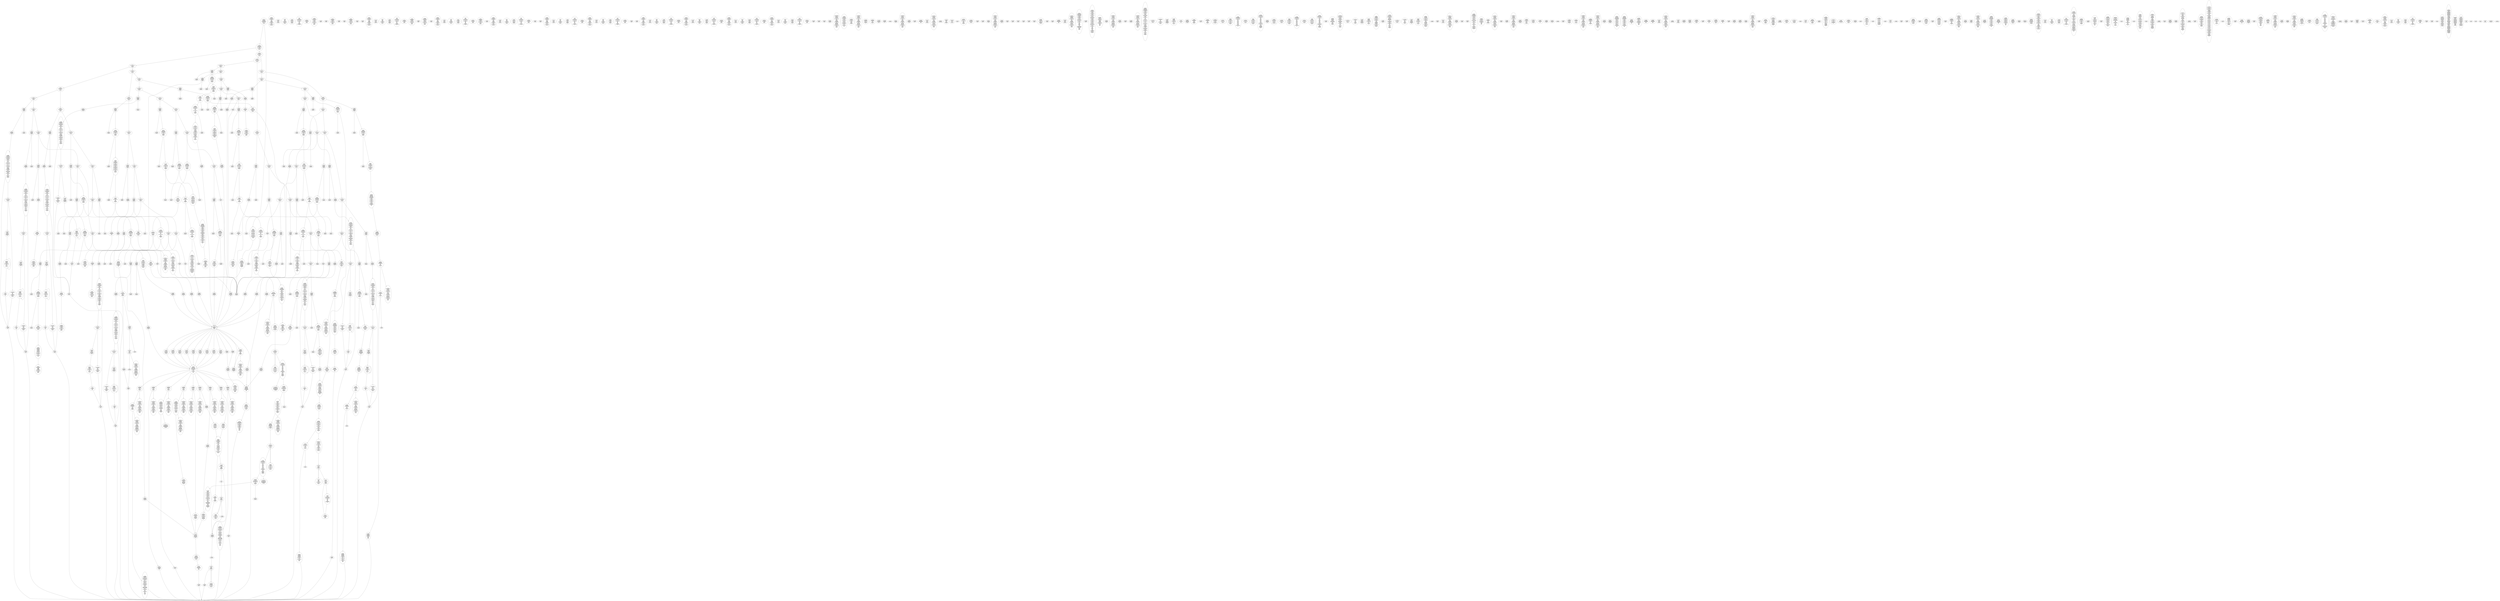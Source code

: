 /* Generated by GvGen v.1.0 (https://www.github.com/stricaud/gvgen) */

digraph G {
compound=true;
   node1 [label="[anywhere]"];
   node2 [label="# 0x0
PUSHX Data
PUSHX Data
MSTORE
PUSHX LogicData
CALLDATASIZE
LT
PUSHX Data
JUMPI
"];
   node3 [label="# 0xd
PUSHX Data
CALLDATALOAD
PUSHX BitData
SHR
PUSHX LogicData
GT
PUSHX Data
JUMPI
"];
   node4 [label="# 0x1e
PUSHX LogicData
GT
PUSHX Data
JUMPI
"];
   node5 [label="# 0x29
PUSHX LogicData
GT
PUSHX Data
JUMPI
"];
   node6 [label="# 0x34
PUSHX LogicData
EQ
PUSHX Data
JUMPI
"];
   node7 [label="# 0x3f
PUSHX LogicData
EQ
PUSHX Data
JUMPI
"];
   node8 [label="# 0x4a
PUSHX LogicData
EQ
PUSHX Data
JUMPI
"];
   node9 [label="# 0x55
PUSHX LogicData
EQ
PUSHX Data
JUMPI
"];
   node10 [label="# 0x60
PUSHX LogicData
EQ
PUSHX Data
JUMPI
"];
   node11 [label="# 0x6b
PUSHX LogicData
EQ
PUSHX Data
JUMPI
"];
   node12 [label="# 0x76
PUSHX Data
JUMP
"];
   node13 [label="# 0x7a
JUMPDEST
PUSHX LogicData
EQ
PUSHX Data
JUMPI
"];
   node14 [label="# 0x86
PUSHX LogicData
EQ
PUSHX Data
JUMPI
"];
   node15 [label="# 0x91
PUSHX LogicData
EQ
PUSHX Data
JUMPI
"];
   node16 [label="# 0x9c
PUSHX LogicData
EQ
PUSHX Data
JUMPI
"];
   node17 [label="# 0xa7
PUSHX LogicData
EQ
PUSHX Data
JUMPI
"];
   node18 [label="# 0xb2
PUSHX Data
JUMP
"];
   node19 [label="# 0xb6
JUMPDEST
PUSHX LogicData
GT
PUSHX Data
JUMPI
"];
   node20 [label="# 0xc2
PUSHX LogicData
EQ
PUSHX Data
JUMPI
"];
   node21 [label="# 0xcd
PUSHX LogicData
EQ
PUSHX Data
JUMPI
"];
   node22 [label="# 0xd8
PUSHX LogicData
EQ
PUSHX Data
JUMPI
"];
   node23 [label="# 0xe3
PUSHX LogicData
EQ
PUSHX Data
JUMPI
"];
   node24 [label="# 0xee
PUSHX LogicData
EQ
PUSHX Data
JUMPI
"];
   node25 [label="# 0xf9
PUSHX Data
JUMP
"];
   node26 [label="# 0xfd
JUMPDEST
PUSHX LogicData
EQ
PUSHX Data
JUMPI
"];
   node27 [label="# 0x109
PUSHX LogicData
EQ
PUSHX Data
JUMPI
"];
   node28 [label="# 0x114
PUSHX LogicData
EQ
PUSHX Data
JUMPI
"];
   node29 [label="# 0x11f
PUSHX LogicData
EQ
PUSHX Data
JUMPI
"];
   node30 [label="# 0x12a
PUSHX LogicData
EQ
PUSHX Data
JUMPI
"];
   node31 [label="# 0x135
PUSHX Data
JUMP
"];
   node32 [label="# 0x139
JUMPDEST
PUSHX LogicData
GT
PUSHX Data
JUMPI
"];
   node33 [label="# 0x145
PUSHX LogicData
GT
PUSHX Data
JUMPI
"];
   node34 [label="# 0x150
PUSHX LogicData
EQ
PUSHX Data
JUMPI
"];
   node35 [label="# 0x15b
PUSHX LogicData
EQ
PUSHX Data
JUMPI
"];
   node36 [label="# 0x166
PUSHX LogicData
EQ
PUSHX Data
JUMPI
"];
   node37 [label="# 0x171
PUSHX LogicData
EQ
PUSHX Data
JUMPI
"];
   node38 [label="# 0x17c
PUSHX LogicData
EQ
PUSHX Data
JUMPI
"];
   node39 [label="# 0x187
PUSHX LogicData
EQ
PUSHX Data
JUMPI
"];
   node40 [label="# 0x192
PUSHX Data
JUMP
"];
   node41 [label="# 0x196
JUMPDEST
PUSHX LogicData
EQ
PUSHX Data
JUMPI
"];
   node42 [label="# 0x1a2
PUSHX LogicData
EQ
PUSHX Data
JUMPI
"];
   node43 [label="# 0x1ad
PUSHX LogicData
EQ
PUSHX Data
JUMPI
"];
   node44 [label="# 0x1b8
PUSHX LogicData
EQ
PUSHX Data
JUMPI
"];
   node45 [label="# 0x1c3
PUSHX LogicData
EQ
PUSHX Data
JUMPI
"];
   node46 [label="# 0x1ce
PUSHX Data
JUMP
"];
   node47 [label="# 0x1d2
JUMPDEST
PUSHX LogicData
GT
PUSHX Data
JUMPI
"];
   node48 [label="# 0x1de
PUSHX LogicData
EQ
PUSHX Data
JUMPI
"];
   node49 [label="# 0x1e9
PUSHX LogicData
EQ
PUSHX Data
JUMPI
"];
   node50 [label="# 0x1f4
PUSHX LogicData
EQ
PUSHX Data
JUMPI
"];
   node51 [label="# 0x1ff
PUSHX LogicData
EQ
PUSHX Data
JUMPI
"];
   node52 [label="# 0x20a
PUSHX LogicData
EQ
PUSHX Data
JUMPI
"];
   node53 [label="# 0x215
PUSHX Data
JUMP
"];
   node54 [label="# 0x219
JUMPDEST
PUSHX LogicData
EQ
PUSHX Data
JUMPI
"];
   node55 [label="# 0x224
PUSHX LogicData
EQ
PUSHX Data
JUMPI
"];
   node56 [label="# 0x22f
PUSHX LogicData
EQ
PUSHX Data
JUMPI
"];
   node57 [label="# 0x23a
PUSHX LogicData
EQ
PUSHX Data
JUMPI
"];
   node58 [label="# 0x245
PUSHX LogicData
EQ
PUSHX Data
JUMPI
"];
   node59 [label="# 0x250
JUMPDEST
PUSHX Data
REVERT
"];
   node60 [label="# 0x255
JUMPDEST
CALLVALUE
ISZERO
PUSHX Data
JUMPI
"];
   node61 [label="# 0x25d
PUSHX Data
REVERT
"];
   node62 [label="# 0x261
JUMPDEST
PUSHX Data
PUSHX Data
JUMP
"];
   node63 [label="# 0x26a
JUMPDEST
PUSHX MemData
MLOAD
MSTORE
PUSHX ArithData
ADD
PUSHX MemData
MLOAD
SUB
RETURN
"];
   node64 [label="# 0x280
JUMPDEST
CALLVALUE
ISZERO
PUSHX Data
JUMPI
"];
   node65 [label="# 0x288
PUSHX Data
REVERT
"];
   node66 [label="# 0x28c
JUMPDEST
PUSHX Data
PUSHX ArithData
CALLDATASIZE
SUB
PUSHX LogicData
LT
ISZERO
PUSHX Data
JUMPI
"];
   node67 [label="# 0x29f
PUSHX Data
REVERT
"];
   node68 [label="# 0x2a3
JUMPDEST
ADD
CALLDATALOAD
PUSHX BitData
NOT
AND
PUSHX ArithData
ADD
PUSHX Data
JUMP
"];
   node69 [label="# 0x2d8
JUMPDEST
PUSHX MemData
MLOAD
ISZERO
ISZERO
MSTORE
PUSHX ArithData
ADD
PUSHX MemData
MLOAD
SUB
RETURN
"];
   node70 [label="# 0x2f0
JUMPDEST
CALLVALUE
ISZERO
PUSHX Data
JUMPI
"];
   node71 [label="# 0x2f8
PUSHX Data
REVERT
"];
   node72 [label="# 0x2fc
JUMPDEST
PUSHX Data
PUSHX Data
JUMP
"];
   node73 [label="# 0x305
JUMPDEST
PUSHX MemData
MLOAD
PUSHX ArithData
ADD
SUB
MSTORE
MLOAD
MSTORE
PUSHX ArithData
ADD
MLOAD
PUSHX ArithData
ADD
PUSHX Data
"];
   node74 [label="# 0x32a
JUMPDEST
LT
ISZERO
PUSHX Data
JUMPI
"];
   node75 [label="# 0x333
ADD
MLOAD
ADD
MSTORE
PUSHX ArithData
ADD
PUSHX Data
JUMP
"];
   node76 [label="# 0x345
JUMPDEST
ADD
PUSHX BitData
AND
ISZERO
PUSHX Data
JUMPI
"];
   node77 [label="# 0x359
SUB
MLOAD
PUSHX ArithData
PUSHX ArithData
SUB
PUSHX ArithData
EXP
SUB
NOT
AND
MSTORE
PUSHX ArithData
ADD
"];
   node78 [label="# 0x372
JUMPDEST
PUSHX MemData
MLOAD
SUB
RETURN
"];
   node79 [label="# 0x380
JUMPDEST
CALLVALUE
ISZERO
PUSHX Data
JUMPI
"];
   node80 [label="# 0x388
PUSHX Data
REVERT
"];
   node81 [label="# 0x38c
JUMPDEST
PUSHX Data
PUSHX ArithData
CALLDATASIZE
SUB
PUSHX LogicData
LT
ISZERO
PUSHX Data
JUMPI
"];
   node82 [label="# 0x39f
PUSHX Data
REVERT
"];
   node83 [label="# 0x3a3
JUMPDEST
ADD
CALLDATALOAD
PUSHX ArithData
ADD
PUSHX Data
JUMP
"];
   node84 [label="# 0x3b9
JUMPDEST
PUSHX MemData
MLOAD
PUSHX BitData
AND
MSTORE
PUSHX ArithData
ADD
PUSHX MemData
MLOAD
SUB
RETURN
"];
   node85 [label="# 0x3e5
JUMPDEST
CALLVALUE
ISZERO
PUSHX Data
JUMPI
"];
   node86 [label="# 0x3ed
PUSHX Data
REVERT
"];
   node87 [label="# 0x3f1
JUMPDEST
PUSHX Data
PUSHX ArithData
CALLDATASIZE
SUB
PUSHX LogicData
LT
ISZERO
PUSHX Data
JUMPI
"];
   node88 [label="# 0x404
PUSHX Data
REVERT
"];
   node89 [label="# 0x408
JUMPDEST
ADD
CALLDATALOAD
PUSHX BitData
AND
PUSHX ArithData
ADD
CALLDATALOAD
PUSHX ArithData
ADD
PUSHX Data
JUMP
"];
   node90 [label="# 0x43e
JUMPDEST
STOP
"];
   node91 [label="# 0x440
JUMPDEST
CALLVALUE
ISZERO
PUSHX Data
JUMPI
"];
   node92 [label="# 0x448
PUSHX Data
REVERT
"];
   node93 [label="# 0x44c
JUMPDEST
PUSHX Data
PUSHX ArithData
CALLDATASIZE
SUB
PUSHX LogicData
LT
ISZERO
PUSHX Data
JUMPI
"];
   node94 [label="# 0x45f
PUSHX Data
REVERT
"];
   node95 [label="# 0x463
JUMPDEST
ADD
CALLDATALOAD
PUSHX ArithData
ADD
PUSHX LogicData
GT
ISZERO
PUSHX Data
JUMPI
"];
   node96 [label="# 0x47c
PUSHX Data
REVERT
"];
   node97 [label="# 0x480
JUMPDEST
ADD
PUSHX ArithData
ADD
GT
ISZERO
PUSHX Data
JUMPI
"];
   node98 [label="# 0x48e
PUSHX Data
REVERT
"];
   node99 [label="# 0x492
JUMPDEST
CALLDATALOAD
PUSHX ArithData
ADD
PUSHX ArithData
MUL
ADD
GT
PUSHX LogicData
GT
OR
ISZERO
PUSHX Data
JUMPI
"];
   node100 [label="# 0x4b0
PUSHX Data
REVERT
"];
   node101 [label="# 0x4b4
JUMPDEST
PUSHX ArithData
MUL
PUSHX ArithData
ADD
PUSHX MemData
MLOAD
ADD
PUSHX Data
MSTORE
MSTORE
PUSHX ArithData
ADD
PUSHX ArithData
MUL
CALLDATACOPY
PUSHX Data
ADD
MSTORE
PUSHX BitData
NOT
PUSHX ArithData
ADD
AND
ADD
PUSHX Data
JUMP
"];
   node102 [label="# 0x503
JUMPDEST
STOP
"];
   node103 [label="# 0x505
JUMPDEST
CALLVALUE
ISZERO
PUSHX Data
JUMPI
"];
   node104 [label="# 0x50d
PUSHX Data
REVERT
"];
   node105 [label="# 0x511
JUMPDEST
PUSHX Data
PUSHX Data
JUMP
"];
   node106 [label="# 0x51a
JUMPDEST
PUSHX MemData
MLOAD
MSTORE
PUSHX ArithData
ADD
PUSHX MemData
MLOAD
SUB
RETURN
"];
   node107 [label="# 0x530
JUMPDEST
CALLVALUE
ISZERO
PUSHX Data
JUMPI
"];
   node108 [label="# 0x538
PUSHX Data
REVERT
"];
   node109 [label="# 0x53c
JUMPDEST
PUSHX Data
PUSHX Data
JUMP
"];
   node110 [label="# 0x545
JUMPDEST
PUSHX MemData
MLOAD
MSTORE
PUSHX ArithData
ADD
PUSHX MemData
MLOAD
SUB
RETURN
"];
   node111 [label="# 0x55b
JUMPDEST
CALLVALUE
ISZERO
PUSHX Data
JUMPI
"];
   node112 [label="# 0x563
PUSHX Data
REVERT
"];
   node113 [label="# 0x567
JUMPDEST
PUSHX Data
PUSHX ArithData
CALLDATASIZE
SUB
PUSHX LogicData
LT
ISZERO
PUSHX Data
JUMPI
"];
   node114 [label="# 0x57a
PUSHX Data
REVERT
"];
   node115 [label="# 0x57e
JUMPDEST
ADD
CALLDATALOAD
PUSHX BitData
AND
PUSHX ArithData
ADD
CALLDATALOAD
PUSHX BitData
AND
PUSHX ArithData
ADD
CALLDATALOAD
PUSHX ArithData
ADD
PUSHX Data
JUMP
"];
   node116 [label="# 0x5d4
JUMPDEST
STOP
"];
   node117 [label="# 0x5d6
JUMPDEST
CALLVALUE
ISZERO
PUSHX Data
JUMPI
"];
   node118 [label="# 0x5de
PUSHX Data
REVERT
"];
   node119 [label="# 0x5e2
JUMPDEST
PUSHX Data
PUSHX ArithData
CALLDATASIZE
SUB
PUSHX LogicData
LT
ISZERO
PUSHX Data
JUMPI
"];
   node120 [label="# 0x5f5
PUSHX Data
REVERT
"];
   node121 [label="# 0x5f9
JUMPDEST
ADD
CALLDATALOAD
PUSHX ArithData
ADD
PUSHX LogicData
GT
ISZERO
PUSHX Data
JUMPI
"];
   node122 [label="# 0x612
PUSHX Data
REVERT
"];
   node123 [label="# 0x616
JUMPDEST
ADD
PUSHX ArithData
ADD
GT
ISZERO
PUSHX Data
JUMPI
"];
   node124 [label="# 0x624
PUSHX Data
REVERT
"];
   node125 [label="# 0x628
JUMPDEST
CALLDATALOAD
PUSHX ArithData
ADD
PUSHX ArithData
MUL
ADD
GT
PUSHX LogicData
GT
OR
ISZERO
PUSHX Data
JUMPI
"];
   node126 [label="# 0x646
PUSHX Data
REVERT
"];
   node127 [label="# 0x64a
JUMPDEST
PUSHX ArithData
ADD
PUSHX ArithData
DIV
MUL
PUSHX ArithData
ADD
PUSHX MemData
MLOAD
ADD
PUSHX Data
MSTORE
MSTORE
PUSHX ArithData
ADD
CALLDATACOPY
PUSHX Data
ADD
MSTORE
PUSHX BitData
NOT
PUSHX ArithData
ADD
AND
ADD
PUSHX Data
JUMP
"];
   node128 [label="# 0x69c
JUMPDEST
STOP
"];
   node129 [label="# 0x69e
JUMPDEST
CALLVALUE
ISZERO
PUSHX Data
JUMPI
"];
   node130 [label="# 0x6a6
PUSHX Data
REVERT
"];
   node131 [label="# 0x6aa
JUMPDEST
PUSHX Data
PUSHX ArithData
CALLDATASIZE
SUB
PUSHX LogicData
LT
ISZERO
PUSHX Data
JUMPI
"];
   node132 [label="# 0x6bd
PUSHX Data
REVERT
"];
   node133 [label="# 0x6c1
JUMPDEST
ADD
CALLDATALOAD
PUSHX BitData
AND
PUSHX ArithData
ADD
CALLDATALOAD
PUSHX ArithData
ADD
PUSHX Data
JUMP
"];
   node134 [label="# 0x6f7
JUMPDEST
PUSHX MemData
MLOAD
MSTORE
PUSHX ArithData
ADD
PUSHX MemData
MLOAD
SUB
RETURN
"];
   node135 [label="# 0x70d
JUMPDEST
CALLVALUE
ISZERO
PUSHX Data
JUMPI
"];
   node136 [label="# 0x715
PUSHX Data
REVERT
"];
   node137 [label="# 0x719
JUMPDEST
PUSHX Data
PUSHX Data
JUMP
"];
   node138 [label="# 0x722
JUMPDEST
STOP
"];
   node139 [label="# 0x724
JUMPDEST
CALLVALUE
ISZERO
PUSHX Data
JUMPI
"];
   node140 [label="# 0x72c
PUSHX Data
REVERT
"];
   node141 [label="# 0x730
JUMPDEST
PUSHX Data
PUSHX ArithData
CALLDATASIZE
SUB
PUSHX LogicData
LT
ISZERO
PUSHX Data
JUMPI
"];
   node142 [label="# 0x743
PUSHX Data
REVERT
"];
   node143 [label="# 0x747
JUMPDEST
ADD
CALLDATALOAD
PUSHX BitData
AND
PUSHX ArithData
ADD
CALLDATALOAD
PUSHX BitData
AND
PUSHX ArithData
ADD
CALLDATALOAD
PUSHX ArithData
ADD
PUSHX Data
JUMP
"];
   node144 [label="# 0x79d
JUMPDEST
STOP
"];
   node145 [label="# 0x79f
JUMPDEST
CALLVALUE
ISZERO
PUSHX Data
JUMPI
"];
   node146 [label="# 0x7a7
PUSHX Data
REVERT
"];
   node147 [label="# 0x7ab
JUMPDEST
PUSHX Data
PUSHX Data
JUMP
"];
   node148 [label="# 0x7b4
JUMPDEST
PUSHX MemData
MLOAD
PUSHX ArithData
ADD
SUB
MSTORE
MLOAD
MSTORE
PUSHX ArithData
ADD
MLOAD
PUSHX ArithData
ADD
PUSHX Data
"];
   node149 [label="# 0x7d9
JUMPDEST
LT
ISZERO
PUSHX Data
JUMPI
"];
   node150 [label="# 0x7e2
ADD
MLOAD
ADD
MSTORE
PUSHX ArithData
ADD
PUSHX Data
JUMP
"];
   node151 [label="# 0x7f4
JUMPDEST
ADD
PUSHX BitData
AND
ISZERO
PUSHX Data
JUMPI
"];
   node152 [label="# 0x808
SUB
MLOAD
PUSHX ArithData
PUSHX ArithData
SUB
PUSHX ArithData
EXP
SUB
NOT
AND
MSTORE
PUSHX ArithData
ADD
"];
   node153 [label="# 0x821
JUMPDEST
PUSHX MemData
MLOAD
SUB
RETURN
"];
   node154 [label="# 0x82f
JUMPDEST
CALLVALUE
ISZERO
PUSHX Data
JUMPI
"];
   node155 [label="# 0x837
PUSHX Data
REVERT
"];
   node156 [label="# 0x83b
JUMPDEST
PUSHX Data
PUSHX ArithData
CALLDATASIZE
SUB
PUSHX LogicData
LT
ISZERO
PUSHX Data
JUMPI
"];
   node157 [label="# 0x84e
PUSHX Data
REVERT
"];
   node158 [label="# 0x852
JUMPDEST
ADD
CALLDATALOAD
PUSHX ArithData
ADD
PUSHX Data
JUMP
"];
   node159 [label="# 0x868
JUMPDEST
PUSHX MemData
MLOAD
MSTORE
PUSHX ArithData
ADD
PUSHX MemData
MLOAD
SUB
RETURN
"];
   node160 [label="# 0x87e
JUMPDEST
CALLVALUE
ISZERO
PUSHX Data
JUMPI
"];
   node161 [label="# 0x886
PUSHX Data
REVERT
"];
   node162 [label="# 0x88a
JUMPDEST
PUSHX Data
PUSHX Data
JUMP
"];
   node163 [label="# 0x893
JUMPDEST
STOP
"];
   node164 [label="# 0x895
JUMPDEST
CALLVALUE
ISZERO
PUSHX Data
JUMPI
"];
   node165 [label="# 0x89d
PUSHX Data
REVERT
"];
   node166 [label="# 0x8a1
JUMPDEST
PUSHX Data
PUSHX ArithData
CALLDATASIZE
SUB
PUSHX LogicData
LT
ISZERO
PUSHX Data
JUMPI
"];
   node167 [label="# 0x8b4
PUSHX Data
REVERT
"];
   node168 [label="# 0x8b8
JUMPDEST
ADD
CALLDATALOAD
PUSHX ArithData
ADD
PUSHX Data
JUMP
"];
   node169 [label="# 0x8ce
JUMPDEST
PUSHX MemData
MLOAD
PUSHX BitData
AND
MSTORE
PUSHX ArithData
ADD
PUSHX MemData
MLOAD
SUB
RETURN
"];
   node170 [label="# 0x8fa
JUMPDEST
CALLVALUE
ISZERO
PUSHX Data
JUMPI
"];
   node171 [label="# 0x902
PUSHX Data
REVERT
"];
   node172 [label="# 0x906
JUMPDEST
PUSHX Data
PUSHX ArithData
CALLDATASIZE
SUB
PUSHX LogicData
LT
ISZERO
PUSHX Data
JUMPI
"];
   node173 [label="# 0x919
PUSHX Data
REVERT
"];
   node174 [label="# 0x91d
JUMPDEST
ADD
CALLDATALOAD
PUSHX ArithData
ADD
PUSHX LogicData
GT
ISZERO
PUSHX Data
JUMPI
"];
   node175 [label="# 0x936
PUSHX Data
REVERT
"];
   node176 [label="# 0x93a
JUMPDEST
ADD
PUSHX ArithData
ADD
GT
ISZERO
PUSHX Data
JUMPI
"];
   node177 [label="# 0x948
PUSHX Data
REVERT
"];
   node178 [label="# 0x94c
JUMPDEST
CALLDATALOAD
PUSHX ArithData
ADD
PUSHX ArithData
MUL
ADD
GT
PUSHX LogicData
GT
OR
ISZERO
PUSHX Data
JUMPI
"];
   node179 [label="# 0x96a
PUSHX Data
REVERT
"];
   node180 [label="# 0x96e
JUMPDEST
PUSHX ArithData
ADD
PUSHX ArithData
DIV
MUL
PUSHX ArithData
ADD
PUSHX MemData
MLOAD
ADD
PUSHX Data
MSTORE
MSTORE
PUSHX ArithData
ADD
CALLDATACOPY
PUSHX Data
ADD
MSTORE
PUSHX BitData
NOT
PUSHX ArithData
ADD
AND
ADD
PUSHX Data
JUMP
"];
   node181 [label="# 0x9c0
JUMPDEST
STOP
"];
   node182 [label="# 0x9c2
JUMPDEST
CALLVALUE
ISZERO
PUSHX Data
JUMPI
"];
   node183 [label="# 0x9ca
PUSHX Data
REVERT
"];
   node184 [label="# 0x9ce
JUMPDEST
PUSHX Data
PUSHX Data
JUMP
"];
   node185 [label="# 0x9d7
JUMPDEST
PUSHX MemData
MLOAD
PUSHX ArithData
ADD
SUB
MSTORE
MLOAD
MSTORE
PUSHX ArithData
ADD
MLOAD
PUSHX ArithData
ADD
PUSHX Data
"];
   node186 [label="# 0x9fc
JUMPDEST
LT
ISZERO
PUSHX Data
JUMPI
"];
   node187 [label="# 0xa05
ADD
MLOAD
ADD
MSTORE
PUSHX ArithData
ADD
PUSHX Data
JUMP
"];
   node188 [label="# 0xa17
JUMPDEST
ADD
PUSHX BitData
AND
ISZERO
PUSHX Data
JUMPI
"];
   node189 [label="# 0xa2b
SUB
MLOAD
PUSHX ArithData
PUSHX ArithData
SUB
PUSHX ArithData
EXP
SUB
NOT
AND
MSTORE
PUSHX ArithData
ADD
"];
   node190 [label="# 0xa44
JUMPDEST
PUSHX MemData
MLOAD
SUB
RETURN
"];
   node191 [label="# 0xa52
JUMPDEST
CALLVALUE
ISZERO
PUSHX Data
JUMPI
"];
   node192 [label="# 0xa5a
PUSHX Data
REVERT
"];
   node193 [label="# 0xa5e
JUMPDEST
PUSHX Data
PUSHX ArithData
CALLDATASIZE
SUB
PUSHX LogicData
LT
ISZERO
PUSHX Data
JUMPI
"];
   node194 [label="# 0xa71
PUSHX Data
REVERT
"];
   node195 [label="# 0xa75
JUMPDEST
ADD
CALLDATALOAD
PUSHX BitData
AND
PUSHX ArithData
ADD
PUSHX Data
JUMP
"];
   node196 [label="# 0xaa1
JUMPDEST
PUSHX MemData
MLOAD
MSTORE
PUSHX ArithData
ADD
PUSHX MemData
MLOAD
SUB
RETURN
"];
   node197 [label="# 0xab7
JUMPDEST
CALLVALUE
ISZERO
PUSHX Data
JUMPI
"];
   node198 [label="# 0xabf
PUSHX Data
REVERT
"];
   node199 [label="# 0xac3
JUMPDEST
PUSHX Data
PUSHX Data
JUMP
"];
   node200 [label="# 0xacc
JUMPDEST
STOP
"];
   node201 [label="# 0xace
JUMPDEST
CALLVALUE
ISZERO
PUSHX Data
JUMPI
"];
   node202 [label="# 0xad6
PUSHX Data
REVERT
"];
   node203 [label="# 0xada
JUMPDEST
PUSHX Data
PUSHX Data
JUMP
"];
   node204 [label="# 0xae3
JUMPDEST
PUSHX MemData
MLOAD
PUSHX ArithData
ADD
SUB
MSTORE
MLOAD
MSTORE
PUSHX ArithData
ADD
MLOAD
PUSHX ArithData
ADD
PUSHX Data
"];
   node205 [label="# 0xb08
JUMPDEST
LT
ISZERO
PUSHX Data
JUMPI
"];
   node206 [label="# 0xb11
ADD
MLOAD
ADD
MSTORE
PUSHX ArithData
ADD
PUSHX Data
JUMP
"];
   node207 [label="# 0xb23
JUMPDEST
ADD
PUSHX BitData
AND
ISZERO
PUSHX Data
JUMPI
"];
   node208 [label="# 0xb37
SUB
MLOAD
PUSHX ArithData
PUSHX ArithData
SUB
PUSHX ArithData
EXP
SUB
NOT
AND
MSTORE
PUSHX ArithData
ADD
"];
   node209 [label="# 0xb50
JUMPDEST
PUSHX MemData
MLOAD
SUB
RETURN
"];
   node210 [label="# 0xb5e
JUMPDEST
CALLVALUE
ISZERO
PUSHX Data
JUMPI
"];
   node211 [label="# 0xb66
PUSHX Data
REVERT
"];
   node212 [label="# 0xb6a
JUMPDEST
PUSHX Data
PUSHX ArithData
CALLDATASIZE
SUB
PUSHX LogicData
LT
ISZERO
PUSHX Data
JUMPI
"];
   node213 [label="# 0xb7d
PUSHX Data
REVERT
"];
   node214 [label="# 0xb81
JUMPDEST
ADD
CALLDATALOAD
PUSHX ArithData
ADD
PUSHX Data
JUMP
"];
   node215 [label="# 0xb97
JUMPDEST
STOP
"];
   node216 [label="# 0xb99
JUMPDEST
CALLVALUE
ISZERO
PUSHX Data
JUMPI
"];
   node217 [label="# 0xba1
PUSHX Data
REVERT
"];
   node218 [label="# 0xba5
JUMPDEST
PUSHX Data
PUSHX ArithData
CALLDATASIZE
SUB
PUSHX LogicData
LT
ISZERO
PUSHX Data
JUMPI
"];
   node219 [label="# 0xbb8
PUSHX Data
REVERT
"];
   node220 [label="# 0xbbc
JUMPDEST
ADD
CALLDATALOAD
PUSHX ArithData
ADD
PUSHX Data
JUMP
"];
   node221 [label="# 0xbd2
JUMPDEST
STOP
"];
   node222 [label="# 0xbd4
JUMPDEST
CALLVALUE
ISZERO
PUSHX Data
JUMPI
"];
   node223 [label="# 0xbdc
PUSHX Data
REVERT
"];
   node224 [label="# 0xbe0
JUMPDEST
PUSHX Data
PUSHX Data
JUMP
"];
   node225 [label="# 0xbe9
JUMPDEST
PUSHX MemData
MLOAD
MSTORE
PUSHX ArithData
ADD
PUSHX MemData
MLOAD
SUB
RETURN
"];
   node226 [label="# 0xbff
JUMPDEST
CALLVALUE
ISZERO
PUSHX Data
JUMPI
"];
   node227 [label="# 0xc07
PUSHX Data
REVERT
"];
   node228 [label="# 0xc0b
JUMPDEST
PUSHX Data
PUSHX Data
JUMP
"];
   node229 [label="# 0xc14
JUMPDEST
PUSHX MemData
MLOAD
PUSHX BitData
AND
MSTORE
PUSHX ArithData
ADD
PUSHX MemData
MLOAD
SUB
RETURN
"];
   node230 [label="# 0xc40
JUMPDEST
CALLVALUE
ISZERO
PUSHX Data
JUMPI
"];
   node231 [label="# 0xc48
PUSHX Data
REVERT
"];
   node232 [label="# 0xc4c
JUMPDEST
PUSHX Data
PUSHX Data
JUMP
"];
   node233 [label="# 0xc55
JUMPDEST
PUSHX MemData
MLOAD
PUSHX ArithData
ADD
SUB
MSTORE
MLOAD
MSTORE
PUSHX ArithData
ADD
MLOAD
PUSHX ArithData
ADD
PUSHX Data
"];
   node234 [label="# 0xc7a
JUMPDEST
LT
ISZERO
PUSHX Data
JUMPI
"];
   node235 [label="# 0xc83
ADD
MLOAD
ADD
MSTORE
PUSHX ArithData
ADD
PUSHX Data
JUMP
"];
   node236 [label="# 0xc95
JUMPDEST
ADD
PUSHX BitData
AND
ISZERO
PUSHX Data
JUMPI
"];
   node237 [label="# 0xca9
SUB
MLOAD
PUSHX ArithData
PUSHX ArithData
SUB
PUSHX ArithData
EXP
SUB
NOT
AND
MSTORE
PUSHX ArithData
ADD
"];
   node238 [label="# 0xcc2
JUMPDEST
PUSHX MemData
MLOAD
SUB
RETURN
"];
   node239 [label="# 0xcd0
JUMPDEST
CALLVALUE
ISZERO
PUSHX Data
JUMPI
"];
   node240 [label="# 0xcd8
PUSHX Data
REVERT
"];
   node241 [label="# 0xcdc
JUMPDEST
PUSHX Data
PUSHX Data
JUMP
"];
   node242 [label="# 0xce5
JUMPDEST
PUSHX MemData
MLOAD
PUSHX ArithData
ADD
SUB
MSTORE
MLOAD
MSTORE
PUSHX ArithData
ADD
MLOAD
PUSHX ArithData
ADD
PUSHX Data
"];
   node243 [label="# 0xd0a
JUMPDEST
LT
ISZERO
PUSHX Data
JUMPI
"];
   node244 [label="# 0xd13
ADD
MLOAD
ADD
MSTORE
PUSHX ArithData
ADD
PUSHX Data
JUMP
"];
   node245 [label="# 0xd25
JUMPDEST
ADD
PUSHX BitData
AND
ISZERO
PUSHX Data
JUMPI
"];
   node246 [label="# 0xd39
SUB
MLOAD
PUSHX ArithData
PUSHX ArithData
SUB
PUSHX ArithData
EXP
SUB
NOT
AND
MSTORE
PUSHX ArithData
ADD
"];
   node247 [label="# 0xd52
JUMPDEST
PUSHX MemData
MLOAD
SUB
RETURN
"];
   node248 [label="# 0xd60
JUMPDEST
CALLVALUE
ISZERO
PUSHX Data
JUMPI
"];
   node249 [label="# 0xd68
PUSHX Data
REVERT
"];
   node250 [label="# 0xd6c
JUMPDEST
PUSHX Data
PUSHX Data
JUMP
"];
   node251 [label="# 0xd75
JUMPDEST
PUSHX MemData
MLOAD
MSTORE
PUSHX ArithData
ADD
PUSHX MemData
MLOAD
SUB
RETURN
"];
   node252 [label="# 0xd8b
JUMPDEST
CALLVALUE
ISZERO
PUSHX Data
JUMPI
"];
   node253 [label="# 0xd93
PUSHX Data
REVERT
"];
   node254 [label="# 0xd97
JUMPDEST
PUSHX Data
PUSHX ArithData
CALLDATASIZE
SUB
PUSHX LogicData
LT
ISZERO
PUSHX Data
JUMPI
"];
   node255 [label="# 0xdaa
PUSHX Data
REVERT
"];
   node256 [label="# 0xdae
JUMPDEST
ADD
CALLDATALOAD
PUSHX BitData
AND
PUSHX ArithData
ADD
CALLDATALOAD
ISZERO
ISZERO
PUSHX ArithData
ADD
PUSHX Data
JUMP
"];
   node257 [label="# 0xde6
JUMPDEST
STOP
"];
   node258 [label="# 0xde8
JUMPDEST
CALLVALUE
ISZERO
PUSHX Data
JUMPI
"];
   node259 [label="# 0xdf0
PUSHX Data
REVERT
"];
   node260 [label="# 0xdf4
JUMPDEST
PUSHX Data
PUSHX ArithData
CALLDATASIZE
SUB
PUSHX LogicData
LT
ISZERO
PUSHX Data
JUMPI
"];
   node261 [label="# 0xe07
PUSHX Data
REVERT
"];
   node262 [label="# 0xe0b
JUMPDEST
ADD
CALLDATALOAD
PUSHX ArithData
ADD
PUSHX Data
JUMP
"];
   node263 [label="# 0xe21
JUMPDEST
PUSHX MemData
MLOAD
ISZERO
ISZERO
MSTORE
PUSHX ArithData
ADD
PUSHX MemData
MLOAD
SUB
RETURN
"];
   node264 [label="# 0xe39
JUMPDEST
CALLVALUE
ISZERO
PUSHX Data
JUMPI
"];
   node265 [label="# 0xe41
PUSHX Data
REVERT
"];
   node266 [label="# 0xe45
JUMPDEST
PUSHX Data
PUSHX ArithData
CALLDATASIZE
SUB
PUSHX LogicData
LT
ISZERO
PUSHX Data
JUMPI
"];
   node267 [label="# 0xe58
PUSHX Data
REVERT
"];
   node268 [label="# 0xe5c
JUMPDEST
ADD
CALLDATALOAD
PUSHX BitData
AND
PUSHX ArithData
ADD
CALLDATALOAD
PUSHX BitData
AND
PUSHX ArithData
ADD
CALLDATALOAD
PUSHX ArithData
ADD
CALLDATALOAD
PUSHX ArithData
ADD
PUSHX LogicData
GT
ISZERO
PUSHX Data
JUMPI
"];
   node269 [label="# 0xebf
PUSHX Data
REVERT
"];
   node270 [label="# 0xec3
JUMPDEST
ADD
PUSHX ArithData
ADD
GT
ISZERO
PUSHX Data
JUMPI
"];
   node271 [label="# 0xed1
PUSHX Data
REVERT
"];
   node272 [label="# 0xed5
JUMPDEST
CALLDATALOAD
PUSHX ArithData
ADD
PUSHX ArithData
MUL
ADD
GT
PUSHX LogicData
GT
OR
ISZERO
PUSHX Data
JUMPI
"];
   node273 [label="# 0xef3
PUSHX Data
REVERT
"];
   node274 [label="# 0xef7
JUMPDEST
PUSHX ArithData
ADD
PUSHX ArithData
DIV
MUL
PUSHX ArithData
ADD
PUSHX MemData
MLOAD
ADD
PUSHX Data
MSTORE
MSTORE
PUSHX ArithData
ADD
CALLDATACOPY
PUSHX Data
ADD
MSTORE
PUSHX BitData
NOT
PUSHX ArithData
ADD
AND
ADD
PUSHX Data
JUMP
"];
   node275 [label="# 0xf49
JUMPDEST
STOP
"];
   node276 [label="# 0xf4b
JUMPDEST
CALLVALUE
ISZERO
PUSHX Data
JUMPI
"];
   node277 [label="# 0xf53
PUSHX Data
REVERT
"];
   node278 [label="# 0xf57
JUMPDEST
PUSHX Data
PUSHX Data
JUMP
"];
   node279 [label="# 0xf60
JUMPDEST
PUSHX MemData
MLOAD
MSTORE
PUSHX ArithData
ADD
PUSHX MemData
MLOAD
SUB
RETURN
"];
   node280 [label="# 0xf76
JUMPDEST
CALLVALUE
ISZERO
PUSHX Data
JUMPI
"];
   node281 [label="# 0xf7e
PUSHX Data
REVERT
"];
   node282 [label="# 0xf82
JUMPDEST
PUSHX Data
PUSHX Data
JUMP
"];
   node283 [label="# 0xf8b
JUMPDEST
PUSHX MemData
MLOAD
MSTORE
PUSHX ArithData
ADD
PUSHX MemData
MLOAD
SUB
RETURN
"];
   node284 [label="# 0xfa1
JUMPDEST
CALLVALUE
ISZERO
PUSHX Data
JUMPI
"];
   node285 [label="# 0xfa9
PUSHX Data
REVERT
"];
   node286 [label="# 0xfad
JUMPDEST
PUSHX Data
PUSHX Data
JUMP
"];
   node287 [label="# 0xfb6
JUMPDEST
PUSHX MemData
MLOAD
PUSHX ArithData
ADD
SUB
MSTORE
MLOAD
MSTORE
PUSHX ArithData
ADD
MLOAD
PUSHX ArithData
ADD
PUSHX Data
"];
   node288 [label="# 0xfdb
JUMPDEST
LT
ISZERO
PUSHX Data
JUMPI
"];
   node289 [label="# 0xfe4
ADD
MLOAD
ADD
MSTORE
PUSHX ArithData
ADD
PUSHX Data
JUMP
"];
   node290 [label="# 0xff6
JUMPDEST
ADD
PUSHX BitData
AND
ISZERO
PUSHX Data
JUMPI
"];
   node291 [label="# 0x100a
SUB
MLOAD
PUSHX ArithData
PUSHX ArithData
SUB
PUSHX ArithData
EXP
SUB
NOT
AND
MSTORE
PUSHX ArithData
ADD
"];
   node292 [label="# 0x1023
JUMPDEST
PUSHX MemData
MLOAD
SUB
RETURN
"];
   node293 [label="# 0x1031
JUMPDEST
CALLVALUE
ISZERO
PUSHX Data
JUMPI
"];
   node294 [label="# 0x1039
PUSHX Data
REVERT
"];
   node295 [label="# 0x103d
JUMPDEST
PUSHX Data
PUSHX Data
JUMP
"];
   node296 [label="# 0x1046
JUMPDEST
PUSHX MemData
MLOAD
PUSHX ArithData
ADD
SUB
MSTORE
MLOAD
MSTORE
PUSHX ArithData
ADD
MLOAD
PUSHX ArithData
ADD
PUSHX Data
"];
   node297 [label="# 0x106b
JUMPDEST
LT
ISZERO
PUSHX Data
JUMPI
"];
   node298 [label="# 0x1074
ADD
MLOAD
ADD
MSTORE
PUSHX ArithData
ADD
PUSHX Data
JUMP
"];
   node299 [label="# 0x1086
JUMPDEST
ADD
PUSHX BitData
AND
ISZERO
PUSHX Data
JUMPI
"];
   node300 [label="# 0x109a
SUB
MLOAD
PUSHX ArithData
PUSHX ArithData
SUB
PUSHX ArithData
EXP
SUB
NOT
AND
MSTORE
PUSHX ArithData
ADD
"];
   node301 [label="# 0x10b3
JUMPDEST
PUSHX MemData
MLOAD
SUB
RETURN
"];
   node302 [label="# 0x10c1
JUMPDEST
CALLVALUE
ISZERO
PUSHX Data
JUMPI
"];
   node303 [label="# 0x10c9
PUSHX Data
REVERT
"];
   node304 [label="# 0x10cd
JUMPDEST
PUSHX Data
PUSHX ArithData
CALLDATASIZE
SUB
PUSHX LogicData
LT
ISZERO
PUSHX Data
JUMPI
"];
   node305 [label="# 0x10e0
PUSHX Data
REVERT
"];
   node306 [label="# 0x10e4
JUMPDEST
ADD
CALLDATALOAD
PUSHX ArithData
ADD
PUSHX Data
JUMP
"];
   node307 [label="# 0x10fa
JUMPDEST
PUSHX MemData
MLOAD
PUSHX ArithData
ADD
SUB
MSTORE
MLOAD
MSTORE
PUSHX ArithData
ADD
MLOAD
PUSHX ArithData
ADD
PUSHX Data
"];
   node308 [label="# 0x111f
JUMPDEST
LT
ISZERO
PUSHX Data
JUMPI
"];
   node309 [label="# 0x1128
ADD
MLOAD
ADD
MSTORE
PUSHX ArithData
ADD
PUSHX Data
JUMP
"];
   node310 [label="# 0x113a
JUMPDEST
ADD
PUSHX BitData
AND
ISZERO
PUSHX Data
JUMPI
"];
   node311 [label="# 0x114e
SUB
MLOAD
PUSHX ArithData
PUSHX ArithData
SUB
PUSHX ArithData
EXP
SUB
NOT
AND
MSTORE
PUSHX ArithData
ADD
"];
   node312 [label="# 0x1167
JUMPDEST
PUSHX MemData
MLOAD
SUB
RETURN
"];
   node313 [label="# 0x1175
JUMPDEST
CALLVALUE
ISZERO
PUSHX Data
JUMPI
"];
   node314 [label="# 0x117d
PUSHX Data
REVERT
"];
   node315 [label="# 0x1181
JUMPDEST
PUSHX Data
PUSHX Data
JUMP
"];
   node316 [label="# 0x118a
JUMPDEST
PUSHX MemData
MLOAD
PUSHX ArithData
ADD
SUB
MSTORE
MLOAD
MSTORE
PUSHX ArithData
ADD
MLOAD
PUSHX ArithData
ADD
PUSHX Data
"];
   node317 [label="# 0x11af
JUMPDEST
LT
ISZERO
PUSHX Data
JUMPI
"];
   node318 [label="# 0x11b8
ADD
MLOAD
ADD
MSTORE
PUSHX ArithData
ADD
PUSHX Data
JUMP
"];
   node319 [label="# 0x11ca
JUMPDEST
ADD
PUSHX BitData
AND
ISZERO
PUSHX Data
JUMPI
"];
   node320 [label="# 0x11de
SUB
MLOAD
PUSHX ArithData
PUSHX ArithData
SUB
PUSHX ArithData
EXP
SUB
NOT
AND
MSTORE
PUSHX ArithData
ADD
"];
   node321 [label="# 0x11f7
JUMPDEST
PUSHX MemData
MLOAD
SUB
RETURN
"];
   node322 [label="# 0x1205
JUMPDEST
CALLVALUE
ISZERO
PUSHX Data
JUMPI
"];
   node323 [label="# 0x120d
PUSHX Data
REVERT
"];
   node324 [label="# 0x1211
JUMPDEST
PUSHX Data
PUSHX ArithData
CALLDATASIZE
SUB
PUSHX LogicData
LT
ISZERO
PUSHX Data
JUMPI
"];
   node325 [label="# 0x1224
PUSHX Data
REVERT
"];
   node326 [label="# 0x1228
JUMPDEST
ADD
CALLDATALOAD
PUSHX ArithData
ADD
PUSHX LogicData
GT
ISZERO
PUSHX Data
JUMPI
"];
   node327 [label="# 0x1241
PUSHX Data
REVERT
"];
   node328 [label="# 0x1245
JUMPDEST
ADD
PUSHX ArithData
ADD
GT
ISZERO
PUSHX Data
JUMPI
"];
   node329 [label="# 0x1253
PUSHX Data
REVERT
"];
   node330 [label="# 0x1257
JUMPDEST
CALLDATALOAD
PUSHX ArithData
ADD
PUSHX ArithData
MUL
ADD
GT
PUSHX LogicData
GT
OR
ISZERO
PUSHX Data
JUMPI
"];
   node331 [label="# 0x1275
PUSHX Data
REVERT
"];
   node332 [label="# 0x1279
JUMPDEST
PUSHX ArithData
ADD
PUSHX ArithData
DIV
MUL
PUSHX ArithData
ADD
PUSHX MemData
MLOAD
ADD
PUSHX Data
MSTORE
MSTORE
PUSHX ArithData
ADD
CALLDATACOPY
PUSHX Data
ADD
MSTORE
PUSHX BitData
NOT
PUSHX ArithData
ADD
AND
ADD
CALLDATALOAD
PUSHX ArithData
ADD
CALLDATALOAD
PUSHX ArithData
ADD
PUSHX Data
JUMP
"];
   node333 [label="# 0x12df
JUMPDEST
STOP
"];
   node334 [label="# 0x12e1
JUMPDEST
CALLVALUE
ISZERO
PUSHX Data
JUMPI
"];
   node335 [label="# 0x12e9
PUSHX Data
REVERT
"];
   node336 [label="# 0x12ed
JUMPDEST
PUSHX Data
PUSHX ArithData
CALLDATASIZE
SUB
PUSHX LogicData
LT
ISZERO
PUSHX Data
JUMPI
"];
   node337 [label="# 0x1300
PUSHX Data
REVERT
"];
   node338 [label="# 0x1304
JUMPDEST
ADD
CALLDATALOAD
PUSHX BitData
AND
PUSHX ArithData
ADD
CALLDATALOAD
PUSHX BitData
AND
PUSHX ArithData
ADD
PUSHX Data
JUMP
"];
   node339 [label="# 0x1350
JUMPDEST
PUSHX MemData
MLOAD
ISZERO
ISZERO
MSTORE
PUSHX ArithData
ADD
PUSHX MemData
MLOAD
SUB
RETURN
"];
   node340 [label="# 0x1368
JUMPDEST
PUSHX Data
PUSHX ArithData
CALLDATASIZE
SUB
PUSHX LogicData
LT
ISZERO
PUSHX Data
JUMPI
"];
   node341 [label="# 0x137a
PUSHX Data
REVERT
"];
   node342 [label="# 0x137e
JUMPDEST
ADD
CALLDATALOAD
PUSHX ArithData
ADD
PUSHX Data
JUMP
"];
   node343 [label="# 0x1394
JUMPDEST
STOP
"];
   node344 [label="# 0x1396
JUMPDEST
CALLVALUE
ISZERO
PUSHX Data
JUMPI
"];
   node345 [label="# 0x139e
PUSHX Data
REVERT
"];
   node346 [label="# 0x13a2
JUMPDEST
PUSHX Data
PUSHX ArithData
CALLDATASIZE
SUB
PUSHX LogicData
LT
ISZERO
PUSHX Data
JUMPI
"];
   node347 [label="# 0x13b5
PUSHX Data
REVERT
"];
   node348 [label="# 0x13b9
JUMPDEST
ADD
CALLDATALOAD
PUSHX BitData
AND
PUSHX ArithData
ADD
PUSHX Data
JUMP
"];
   node349 [label="# 0x13e5
JUMPDEST
STOP
"];
   node350 [label="# 0x13e7
JUMPDEST
PUSHX StorData
SLOAD
JUMP
"];
   node351 [label="# 0x13ed
JUMPDEST
PUSHX Data
PUSHX ArithData
PUSHX BitData
NOT
AND
PUSHX BitData
NOT
AND
MSTORE
PUSHX ArithData
ADD
MSTORE
PUSHX ArithData
ADD
PUSHX Data
SHA3
PUSHX ArithData
SLOAD
PUSHX ArithData
EXP
DIV
PUSHX BitData
AND
JUMP
"];
   node352 [label="# 0x1454
JUMPDEST
PUSHX Data
PUSHX StorData
SLOAD
PUSHX ArithData
PUSHX BitData
AND
ISZERO
PUSHX ArithData
MUL
SUB
AND
PUSHX Data
DIV
PUSHX ArithData
ADD
PUSHX ArithData
DIV
MUL
PUSHX ArithData
ADD
PUSHX MemData
MLOAD
ADD
PUSHX Data
MSTORE
MSTORE
PUSHX ArithData
ADD
SLOAD
PUSHX ArithData
PUSHX BitData
AND
ISZERO
PUSHX ArithData
MUL
SUB
AND
PUSHX Data
DIV
ISZERO
PUSHX Data
JUMPI
"];
   node353 [label="# 0x14a6
PUSHX LogicData
LT
PUSHX Data
JUMPI
"];
   node354 [label="# 0x14ae
PUSHX ArithData
SLOAD
DIV
MUL
MSTORE
PUSHX ArithData
ADD
PUSHX Data
JUMP
"];
   node355 [label="# 0x14c1
JUMPDEST
ADD
PUSHX Data
MSTORE
PUSHX Data
PUSHX Data
SHA3
"];
   node356 [label="# 0x14cf
JUMPDEST
SLOAD
MSTORE
PUSHX ArithData
ADD
PUSHX ArithData
ADD
GT
PUSHX Data
JUMPI
"];
   node357 [label="# 0x14e3
SUB
PUSHX BitData
AND
ADD
"];
   node358 [label="# 0x14ec
JUMPDEST
JUMP
"];
   node359 [label="# 0x14f6
JUMPDEST
PUSHX Data
PUSHX Data
PUSHX Data
JUMP
"];
   node360 [label="# 0x1501
JUMPDEST
PUSHX Data
JUMPI
"];
   node361 [label="# 0x1506
PUSHX MemData
MLOAD
PUSHX Data
MSTORE
PUSHX ArithData
ADD
PUSHX ArithData
ADD
SUB
MSTORE
PUSHX Data
MSTORE
PUSHX ArithData
ADD
PUSHX Data
PUSHX Data
CODECOPY
PUSHX ArithData
ADD
PUSHX MemData
MLOAD
SUB
REVERT
"];
   node362 [label="# 0x1556
JUMPDEST
PUSHX Data
PUSHX ArithData
MSTORE
PUSHX ArithData
ADD
MSTORE
PUSHX ArithData
ADD
PUSHX Data
SHA3
PUSHX ArithData
SLOAD
PUSHX ArithData
EXP
DIV
PUSHX BitData
AND
JUMP
"];
   node363 [label="# 0x1591
JUMPDEST
PUSHX Data
PUSHX Data
PUSHX Data
JUMP
"];
   node364 [label="# 0x159c
JUMPDEST
PUSHX BitData
AND
PUSHX BitData
AND
EQ
ISZERO
PUSHX Data
JUMPI
"];
   node365 [label="# 0x15d3
PUSHX MemData
MLOAD
PUSHX Data
MSTORE
PUSHX ArithData
ADD
PUSHX ArithData
ADD
SUB
MSTORE
PUSHX Data
MSTORE
PUSHX ArithData
ADD
PUSHX Data
PUSHX Data
CODECOPY
PUSHX ArithData
ADD
PUSHX MemData
MLOAD
SUB
REVERT
"];
   node366 [label="# 0x1623
JUMPDEST
PUSHX BitData
AND
PUSHX Data
PUSHX Data
JUMP
"];
   node367 [label="# 0x1642
JUMPDEST
PUSHX BitData
AND
EQ
PUSHX Data
JUMPI
"];
   node368 [label="# 0x165f
PUSHX Data
PUSHX Data
PUSHX Data
JUMP
"];
   node369 [label="# 0x166b
JUMPDEST
PUSHX Data
JUMP
"];
   node370 [label="# 0x1670
JUMPDEST
"];
   node371 [label="# 0x1671
JUMPDEST
PUSHX Data
JUMPI
"];
   node372 [label="# 0x1676
PUSHX MemData
MLOAD
PUSHX Data
MSTORE
PUSHX ArithData
ADD
PUSHX ArithData
ADD
SUB
MSTORE
PUSHX Data
MSTORE
PUSHX ArithData
ADD
PUSHX Data
PUSHX Data
CODECOPY
PUSHX ArithData
ADD
PUSHX MemData
MLOAD
SUB
REVERT
"];
   node373 [label="# 0x16c6
JUMPDEST
PUSHX Data
PUSHX Data
JUMP
"];
   node374 [label="# 0x16d0
JUMPDEST
JUMP
"];
   node375 [label="# 0x16d5
JUMPDEST
PUSHX Data
PUSHX Data
JUMP
"];
   node376 [label="# 0x16dd
JUMPDEST
PUSHX BitData
AND
PUSHX Data
PUSHX Data
JUMP
"];
   node377 [label="# 0x16fb
JUMPDEST
PUSHX BitData
AND
EQ
PUSHX Data
JUMPI
"];
   node378 [label="# 0x1717
PUSHX MemData
MLOAD
PUSHX Data
MSTORE
PUSHX ArithData
ADD
PUSHX ArithData
ADD
SUB
MSTORE
PUSHX Data
MSTORE
PUSHX ArithData
ADD
PUSHX Data
MSTORE
PUSHX ArithData
ADD
PUSHX MemData
MLOAD
SUB
REVERT
"];
   node379 [label="# 0x1784
JUMPDEST
PUSHX StorData
SLOAD
PUSHX Data
MLOAD
PUSHX Data
PUSHX Data
JUMP
"];
   node380 [label="# 0x1794
JUMPDEST
PUSHX BitData
PUSHX BitData
AND
JUMP
"];
   node381 [label="# 0x17a2
JUMPDEST
GT
ISZERO
PUSHX Data
JUMPI
"];
   node382 [label="# 0x17a9
PUSHX MemData
MLOAD
PUSHX Data
MSTORE
PUSHX ArithData
ADD
PUSHX ArithData
ADD
SUB
MSTORE
PUSHX Data
MSTORE
PUSHX ArithData
ADD
PUSHX Data
MSTORE
PUSHX ArithData
ADD
PUSHX MemData
MLOAD
SUB
REVERT
"];
   node383 [label="# 0x1816
JUMPDEST
PUSHX Data
"];
   node384 [label="# 0x1819
JUMPDEST
MLOAD
LT
ISZERO
PUSHX Data
JUMPI
"];
   node385 [label="# 0x1823
PUSHX Data
MLOAD
LT
PUSHX Data
JUMPI
"];
   node386 [label="# 0x1830
INVALID
"];
   node387 [label="# 0x1831
JUMPDEST
PUSHX ArithData
MUL
PUSHX ArithData
ADD
ADD
MLOAD
PUSHX Data
JUMP
"];
   node388 [label="# 0x183e
JUMPDEST
PUSHX ArithData
ADD
PUSHX Data
JUMP
"];
   node389 [label="# 0x184b
JUMPDEST
JUMP
"];
   node390 [label="# 0x184f
JUMPDEST
PUSHX Data
PUSHX Data
PUSHX Data
PUSHX Data
JUMP
"];
   node391 [label="# 0x185b
JUMPDEST
JUMP
"];
   node392 [label="# 0x1860
JUMPDEST
PUSHX StorData
SLOAD
JUMP
"];
   node393 [label="# 0x1866
JUMPDEST
PUSHX Data
PUSHX Data
PUSHX Data
JUMP
"];
   node394 [label="# 0x1871
JUMPDEST
PUSHX Data
JUMP
"];
   node395 [label="# 0x1877
JUMPDEST
PUSHX Data
JUMPI
"];
   node396 [label="# 0x187c
PUSHX MemData
MLOAD
PUSHX Data
MSTORE
PUSHX ArithData
ADD
PUSHX ArithData
ADD
SUB
MSTORE
PUSHX Data
MSTORE
PUSHX ArithData
ADD
PUSHX Data
PUSHX Data
CODECOPY
PUSHX ArithData
ADD
PUSHX MemData
MLOAD
SUB
REVERT
"];
   node397 [label="# 0x18cc
JUMPDEST
PUSHX Data
PUSHX Data
JUMP
"];
   node398 [label="# 0x18d7
JUMPDEST
JUMP
"];
   node399 [label="# 0x18dc
JUMPDEST
PUSHX LogicData
PUSHX StorData
SLOAD
GT
PUSHX Data
JUMPI
"];
   node400 [label="# 0x18e7
PUSHX MemData
MLOAD
PUSHX Data
MSTORE
PUSHX ArithData
ADD
PUSHX ArithData
ADD
SUB
MSTORE
PUSHX Data
MSTORE
PUSHX ArithData
ADD
PUSHX Data
PUSHX Data
CODECOPY
PUSHX ArithData
ADD
PUSHX MemData
MLOAD
SUB
REVERT
"];
   node401 [label="# 0x1937
JUMPDEST
PUSHX Data
PUSHX Data
PUSHX Data
PUSHX MemData
MLOAD
MLOAD
PUSHX ArithData
ADD
"];
   node402 [label="# 0x194e
JUMPDEST
PUSHX LogicData
LT
PUSHX Data
JUMPI
"];
   node403 [label="# 0x1957
MLOAD
MSTORE
PUSHX ArithData
ADD
PUSHX ArithData
ADD
PUSHX ArithData
SUB
PUSHX Data
JUMP
"];
   node404 [label="# 0x1971
JUMPDEST
PUSHX ArithData
PUSHX ArithData
SUB
PUSHX ArithData
EXP
SUB
NOT
MLOAD
AND
MLOAD
AND
OR
MSTORE
ADD
PUSHX Data
PUSHX MemData
MLOAD
SUB
GAS
STATICCALL
ISZERO
ISZERO
PUSHX Data
JUMPI
"];
   node405 [label="# 0x19aa
RETURNDATASIZE
PUSHX Data
RETURNDATACOPY
RETURNDATASIZE
PUSHX Data
REVERT
"];
   node406 [label="# 0x19b3
JUMPDEST
PUSHX MemData
MLOAD
RETURNDATASIZE
PUSHX LogicData
LT
ISZERO
PUSHX Data
JUMPI
"];
   node407 [label="# 0x19c4
PUSHX Data
REVERT
"];
   node408 [label="# 0x19c8
JUMPDEST
ADD
MLOAD
PUSHX ArithData
ADD
MSTORE
PUSHX ArithData
ADD
MSTORE
PUSHX ArithData
ADD
PUSHX Data
SHA3
PUSHX ArithData
SLOAD
PUSHX ArithData
EXP
DIV
PUSHX BitData
AND
PUSHX Data
JUMPI
"];
   node409 [label="# 0x19fa
PUSHX MemData
MLOAD
PUSHX Data
MSTORE
PUSHX ArithData
ADD
PUSHX ArithData
ADD
SUB
MSTORE
PUSHX Data
MSTORE
PUSHX ArithData
ADD
PUSHX Data
PUSHX Data
CODECOPY
PUSHX ArithData
ADD
PUSHX MemData
MLOAD
SUB
REVERT
"];
   node410 [label="# 0x1a4a
JUMPDEST
PUSHX Data
PUSHX Data
PUSHX Data
PUSHX MemData
MLOAD
MLOAD
PUSHX ArithData
ADD
"];
   node411 [label="# 0x1a61
JUMPDEST
PUSHX LogicData
LT
PUSHX Data
JUMPI
"];
   node412 [label="# 0x1a6a
MLOAD
MSTORE
PUSHX ArithData
ADD
PUSHX ArithData
ADD
PUSHX ArithData
SUB
PUSHX Data
JUMP
"];
   node413 [label="# 0x1a84
JUMPDEST
PUSHX ArithData
PUSHX ArithData
SUB
PUSHX ArithData
EXP
SUB
NOT
MLOAD
AND
MLOAD
AND
OR
MSTORE
ADD
PUSHX Data
PUSHX MemData
MLOAD
SUB
GAS
STATICCALL
ISZERO
ISZERO
PUSHX Data
JUMPI
"];
   node414 [label="# 0x1abd
RETURNDATASIZE
PUSHX Data
RETURNDATACOPY
RETURNDATASIZE
PUSHX Data
REVERT
"];
   node415 [label="# 0x1ac6
JUMPDEST
PUSHX MemData
MLOAD
RETURNDATASIZE
PUSHX LogicData
LT
ISZERO
PUSHX Data
JUMPI
"];
   node416 [label="# 0x1ad7
PUSHX Data
REVERT
"];
   node417 [label="# 0x1adb
JUMPDEST
ADD
MLOAD
PUSHX ArithData
ADD
MSTORE
PUSHX ArithData
ADD
MSTORE
PUSHX ArithData
ADD
PUSHX Data
SHA3
PUSHX ArithData
PUSHX ArithData
EXP
SLOAD
PUSHX ArithData
MUL
NOT
AND
SSTORE
PUSHX ArithData
PUSHX StorData
PUSHX Data
SLOAD
SUB
SSTORE
PUSHX Data
PUSHX Data
PUSHX Data
JUMP
"];
   node418 [label="# 0x1b25
JUMPDEST
JUMP
"];
   node419 [label="# 0x1b28
JUMPDEST
PUSHX Data
PUSHX Data
PUSHX Data
PUSHX ArithData
PUSHX BitData
AND
PUSHX BitData
AND
MSTORE
PUSHX ArithData
ADD
MSTORE
PUSHX ArithData
ADD
PUSHX Data
SHA3
PUSHX BitData
PUSHX BitData
AND
JUMP
"];
   node420 [label="# 0x1b7b
JUMPDEST
JUMP
"];
   node421 [label="# 0x1b83
JUMPDEST
PUSHX Data
PUSHX Data
JUMP
"];
   node422 [label="# 0x1b8b
JUMPDEST
PUSHX BitData
AND
PUSHX Data
PUSHX Data
JUMP
"];
   node423 [label="# 0x1ba9
JUMPDEST
PUSHX BitData
AND
EQ
PUSHX Data
JUMPI
"];
   node424 [label="# 0x1bc5
PUSHX MemData
MLOAD
PUSHX Data
MSTORE
PUSHX ArithData
ADD
PUSHX ArithData
ADD
SUB
MSTORE
PUSHX Data
MSTORE
PUSHX ArithData
ADD
PUSHX Data
MSTORE
PUSHX ArithData
ADD
PUSHX MemData
MLOAD
SUB
REVERT
"];
   node425 [label="# 0x1c32
JUMPDEST
PUSHX Data
SELFBALANCE
CALLER
PUSHX BitData
AND
PUSHX ArithData
ISZERO
MUL
PUSHX MemData
MLOAD
PUSHX Data
PUSHX MemData
MLOAD
SUB
CALL
ISZERO
ISZERO
PUSHX Data
JUMPI
"];
   node426 [label="# 0x1c74
RETURNDATASIZE
PUSHX Data
RETURNDATACOPY
RETURNDATASIZE
PUSHX Data
REVERT
"];
   node427 [label="# 0x1c7d
JUMPDEST
JUMP
"];
   node428 [label="# 0x1c81
JUMPDEST
PUSHX Data
PUSHX MemData
MLOAD
PUSHX ArithData
ADD
PUSHX Data
MSTORE
PUSHX Data
MSTORE
PUSHX Data
JUMP
"];
   node429 [label="# 0x1c9c
JUMPDEST
JUMP
"];
   node430 [label="# 0x1ca1
JUMPDEST
PUSHX StorData
SLOAD
PUSHX ArithData
PUSHX BitData
AND
ISZERO
PUSHX ArithData
MUL
SUB
AND
PUSHX Data
DIV
PUSHX ArithData
ADD
PUSHX ArithData
DIV
MUL
PUSHX ArithData
ADD
PUSHX MemData
MLOAD
ADD
PUSHX Data
MSTORE
MSTORE
PUSHX ArithData
ADD
SLOAD
PUSHX ArithData
PUSHX BitData
AND
ISZERO
PUSHX ArithData
MUL
SUB
AND
PUSHX Data
DIV
ISZERO
PUSHX Data
JUMPI
"];
   node431 [label="# 0x1cf1
PUSHX LogicData
LT
PUSHX Data
JUMPI
"];
   node432 [label="# 0x1cf9
PUSHX ArithData
SLOAD
DIV
MUL
MSTORE
PUSHX ArithData
ADD
PUSHX Data
JUMP
"];
   node433 [label="# 0x1d0c
JUMPDEST
ADD
PUSHX Data
MSTORE
PUSHX Data
PUSHX Data
SHA3
"];
   node434 [label="# 0x1d1a
JUMPDEST
SLOAD
MSTORE
PUSHX ArithData
ADD
PUSHX ArithData
ADD
GT
PUSHX Data
JUMPI
"];
   node435 [label="# 0x1d2e
SUB
PUSHX BitData
AND
ADD
"];
   node436 [label="# 0x1d37
JUMPDEST
JUMP
"];
   node437 [label="# 0x1d3f
JUMPDEST
PUSHX Data
PUSHX Data
PUSHX Data
PUSHX BitData
PUSHX BitData
AND
JUMP
"];
   node438 [label="# 0x1d56
JUMPDEST
JUMP
"];
   node439 [label="# 0x1d62
JUMPDEST
PUSHX Data
PUSHX Data
JUMP
"];
   node440 [label="# 0x1d6a
JUMPDEST
PUSHX BitData
AND
PUSHX Data
PUSHX Data
JUMP
"];
   node441 [label="# 0x1d88
JUMPDEST
PUSHX BitData
AND
EQ
PUSHX Data
JUMPI
"];
   node442 [label="# 0x1da4
PUSHX MemData
MLOAD
PUSHX Data
MSTORE
PUSHX ArithData
ADD
PUSHX ArithData
ADD
SUB
MSTORE
PUSHX Data
MSTORE
PUSHX ArithData
ADD
PUSHX Data
MSTORE
PUSHX ArithData
ADD
PUSHX MemData
MLOAD
SUB
REVERT
"];
   node443 [label="# 0x1e11
JUMPDEST
PUSHX Data
PUSHX Data
SSTORE
JUMP
"];
   node444 [label="# 0x1e1b
JUMPDEST
PUSHX Data
PUSHX Data
PUSHX MemData
MLOAD
PUSHX ArithData
ADD
PUSHX Data
MSTORE
PUSHX Data
MSTORE
PUSHX ArithData
ADD
PUSHX Data
PUSHX Data
CODECOPY
PUSHX Data
PUSHX BitData
PUSHX BitData
AND
JUMP
"];
   node445 [label="# 0x1e4b
JUMPDEST
JUMP
"];
   node446 [label="# 0x1e52
JUMPDEST
PUSHX Data
PUSHX Data
JUMP
"];
   node447 [label="# 0x1e5a
JUMPDEST
PUSHX BitData
AND
PUSHX Data
PUSHX Data
JUMP
"];
   node448 [label="# 0x1e78
JUMPDEST
PUSHX BitData
AND
EQ
PUSHX Data
JUMPI
"];
   node449 [label="# 0x1e94
PUSHX MemData
MLOAD
PUSHX Data
MSTORE
PUSHX ArithData
ADD
PUSHX ArithData
ADD
SUB
MSTORE
PUSHX Data
MSTORE
PUSHX ArithData
ADD
PUSHX Data
MSTORE
PUSHX ArithData
ADD
PUSHX MemData
MLOAD
SUB
REVERT
"];
   node450 [label="# 0x1f01
JUMPDEST
PUSHX Data
PUSHX Data
JUMP
"];
   node451 [label="# 0x1f0a
JUMPDEST
PUSHX Data
MLOAD
PUSHX ArithData
ADD
PUSHX Data
PUSHX Data
JUMP
"];
   node452 [label="# 0x1f20
JUMPDEST
JUMP
"];
   node453 [label="# 0x1f24
JUMPDEST
PUSHX Data
PUSHX StorData
SLOAD
PUSHX ArithData
PUSHX BitData
AND
ISZERO
PUSHX ArithData
MUL
SUB
AND
PUSHX Data
DIV
PUSHX ArithData
ADD
PUSHX ArithData
DIV
MUL
PUSHX ArithData
ADD
PUSHX MemData
MLOAD
ADD
PUSHX Data
MSTORE
MSTORE
PUSHX ArithData
ADD
SLOAD
PUSHX ArithData
PUSHX BitData
AND
ISZERO
PUSHX ArithData
MUL
SUB
AND
PUSHX Data
DIV
ISZERO
PUSHX Data
JUMPI
"];
   node454 [label="# 0x1f76
PUSHX LogicData
LT
PUSHX Data
JUMPI
"];
   node455 [label="# 0x1f7e
PUSHX ArithData
SLOAD
DIV
MUL
MSTORE
PUSHX ArithData
ADD
PUSHX Data
JUMP
"];
   node456 [label="# 0x1f91
JUMPDEST
ADD
PUSHX Data
MSTORE
PUSHX Data
PUSHX Data
SHA3
"];
   node457 [label="# 0x1f9f
JUMPDEST
SLOAD
MSTORE
PUSHX ArithData
ADD
PUSHX ArithData
ADD
GT
PUSHX Data
JUMPI
"];
   node458 [label="# 0x1fb3
SUB
PUSHX BitData
AND
ADD
"];
   node459 [label="# 0x1fbc
JUMPDEST
JUMP
"];
   node460 [label="# 0x1fc6
JUMPDEST
PUSHX BitData
PUSHX BitData
AND
PUSHX BitData
AND
EQ
ISZERO
PUSHX Data
JUMPI
"];
   node461 [label="# 0x1ffd
PUSHX MemData
MLOAD
PUSHX Data
MSTORE
PUSHX ArithData
ADD
PUSHX ArithData
ADD
SUB
MSTORE
PUSHX Data
MSTORE
PUSHX ArithData
ADD
PUSHX Data
PUSHX Data
CODECOPY
PUSHX ArithData
ADD
PUSHX MemData
MLOAD
SUB
REVERT
"];
   node462 [label="# 0x204d
JUMPDEST
PUSHX Data
PUSHX Data
PUSHX ArithData
PUSHX BitData
AND
PUSHX BitData
AND
MSTORE
PUSHX ArithData
ADD
MSTORE
PUSHX ArithData
ADD
PUSHX Data
SHA3
PUSHX Data
JUMP
"];
   node463 [label="# 0x2094
JUMPDEST
JUMP
"];
   node464 [label="# 0x209b
JUMPDEST
PUSHX Data
PUSHX Data
JUMP
"];
   node465 [label="# 0x20a3
JUMPDEST
PUSHX BitData
AND
PUSHX Data
PUSHX Data
JUMP
"];
   node466 [label="# 0x20c1
JUMPDEST
PUSHX BitData
AND
EQ
PUSHX Data
JUMPI
"];
   node467 [label="# 0x20dd
PUSHX MemData
MLOAD
PUSHX Data
MSTORE
PUSHX ArithData
ADD
PUSHX ArithData
ADD
SUB
MSTORE
PUSHX Data
MSTORE
PUSHX ArithData
ADD
PUSHX Data
MSTORE
PUSHX ArithData
ADD
PUSHX MemData
MLOAD
SUB
REVERT
"];
   node468 [label="# 0x214a
JUMPDEST
PUSHX BitData
PUSHX BitData
AND
PUSHX StorData
PUSHX ArithData
SLOAD
PUSHX ArithData
EXP
DIV
PUSHX BitData
AND
PUSHX BitData
AND
PUSHX Data
PUSHX MemData
MLOAD
PUSHX MemData
MLOAD
SUB
LOGX
PUSHX BitData
PUSHX StorData
PUSHX ArithData
PUSHX ArithData
EXP
SLOAD
PUSHX ArithData
MUL
NOT
AND
PUSHX BitData
AND
MUL
OR
SSTORE
JUMP
"];
   node469 [label="# 0x220b
JUMPDEST
PUSHX StorData
SLOAD
PUSHX ArithData
PUSHX BitData
AND
ISZERO
PUSHX ArithData
MUL
SUB
AND
PUSHX Data
DIV
PUSHX ArithData
ADD
PUSHX ArithData
DIV
MUL
PUSHX ArithData
ADD
PUSHX MemData
MLOAD
ADD
PUSHX Data
MSTORE
MSTORE
PUSHX ArithData
ADD
SLOAD
PUSHX ArithData
PUSHX BitData
AND
ISZERO
PUSHX ArithData
MUL
SUB
AND
PUSHX Data
DIV
ISZERO
PUSHX Data
JUMPI
"];
   node470 [label="# 0x225b
PUSHX LogicData
LT
PUSHX Data
JUMPI
"];
   node471 [label="# 0x2263
PUSHX ArithData
SLOAD
DIV
MUL
MSTORE
PUSHX ArithData
ADD
PUSHX Data
JUMP
"];
   node472 [label="# 0x2276
JUMPDEST
ADD
PUSHX Data
MSTORE
PUSHX Data
PUSHX Data
SHA3
"];
   node473 [label="# 0x2284
JUMPDEST
SLOAD
MSTORE
PUSHX ArithData
ADD
PUSHX ArithData
ADD
GT
PUSHX Data
JUMPI
"];
   node474 [label="# 0x2298
SUB
PUSHX BitData
AND
ADD
"];
   node475 [label="# 0x22a1
JUMPDEST
JUMP
"];
   node476 [label="# 0x22a9
JUMPDEST
PUSHX Data
PUSHX Data
JUMP
"];
   node477 [label="# 0x22b1
JUMPDEST
PUSHX BitData
AND
PUSHX Data
PUSHX Data
JUMP
"];
   node478 [label="# 0x22cf
JUMPDEST
PUSHX BitData
AND
EQ
PUSHX Data
JUMPI
"];
   node479 [label="# 0x22eb
PUSHX MemData
MLOAD
PUSHX Data
MSTORE
PUSHX ArithData
ADD
PUSHX ArithData
ADD
SUB
MSTORE
PUSHX Data
MSTORE
PUSHX ArithData
ADD
PUSHX Data
MSTORE
PUSHX ArithData
ADD
PUSHX MemData
MLOAD
SUB
REVERT
"];
   node480 [label="# 0x2358
JUMPDEST
PUSHX Data
PUSHX ArithData
MSTORE
PUSHX ArithData
ADD
MSTORE
PUSHX ArithData
ADD
PUSHX Data
SHA3
PUSHX ArithData
SLOAD
PUSHX ArithData
EXP
DIV
PUSHX BitData
AND
ISZERO
PUSHX Data
JUMPI
"];
   node481 [label="# 0x237f
PUSHX MemData
MLOAD
PUSHX Data
MSTORE
PUSHX ArithData
ADD
PUSHX ArithData
ADD
SUB
MSTORE
PUSHX Data
MSTORE
PUSHX ArithData
ADD
PUSHX Data
PUSHX Data
CODECOPY
PUSHX ArithData
ADD
PUSHX MemData
MLOAD
SUB
REVERT
"];
   node482 [label="# 0x23cf
JUMPDEST
PUSHX StorData
SLOAD
PUSHX Data
PUSHX Data
PUSHX Data
PUSHX Data
JUMP
"];
   node483 [label="# 0x23df
JUMPDEST
PUSHX BitData
PUSHX BitData
AND
JUMP
"];
   node484 [label="# 0x23ed
JUMPDEST
GT
ISZERO
PUSHX Data
JUMPI
"];
   node485 [label="# 0x23f4
PUSHX MemData
MLOAD
PUSHX Data
MSTORE
PUSHX ArithData
ADD
PUSHX ArithData
ADD
SUB
MSTORE
PUSHX Data
MSTORE
PUSHX ArithData
ADD
PUSHX Data
MSTORE
PUSHX ArithData
ADD
PUSHX MemData
MLOAD
SUB
REVERT
"];
   node486 [label="# 0x2461
JUMPDEST
PUSHX LogicData
PUSHX Data
PUSHX ArithData
MSTORE
PUSHX ArithData
ADD
MSTORE
PUSHX ArithData
ADD
PUSHX Data
SHA3
PUSHX ArithData
PUSHX ArithData
EXP
SLOAD
PUSHX ArithData
MUL
NOT
AND
ISZERO
ISZERO
MUL
OR
SSTORE
PUSHX ArithData
PUSHX StorData
PUSHX Data
SLOAD
ADD
SSTORE
JUMP
"];
   node487 [label="# 0x24a1
JUMPDEST
PUSHX Data
PUSHX Data
JUMP
"];
   node488 [label="# 0x24a9
JUMPDEST
PUSHX BitData
AND
PUSHX Data
PUSHX Data
JUMP
"];
   node489 [label="# 0x24c7
JUMPDEST
PUSHX BitData
AND
EQ
PUSHX Data
JUMPI
"];
   node490 [label="# 0x24e3
PUSHX MemData
MLOAD
PUSHX Data
MSTORE
PUSHX ArithData
ADD
PUSHX ArithData
ADD
SUB
MSTORE
PUSHX Data
MSTORE
PUSHX ArithData
ADD
PUSHX Data
MSTORE
PUSHX ArithData
ADD
PUSHX MemData
MLOAD
SUB
REVERT
"];
   node491 [label="# 0x2550
JUMPDEST
PUSHX Data
PUSHX Data
JUMP
"];
   node492 [label="# 0x2559
JUMPDEST
JUMP
"];
   node493 [label="# 0x255c
JUMPDEST
PUSHX Data
PUSHX StorData
SLOAD
JUMP
"];
   node494 [label="# 0x2566
JUMPDEST
PUSHX Data
PUSHX StorData
PUSHX ArithData
SLOAD
PUSHX ArithData
EXP
DIV
PUSHX BitData
AND
JUMP
"];
   node495 [label="# 0x2590
JUMPDEST
PUSHX Data
PUSHX StorData
SLOAD
PUSHX ArithData
PUSHX BitData
AND
ISZERO
PUSHX ArithData
MUL
SUB
AND
PUSHX Data
DIV
PUSHX ArithData
ADD
PUSHX ArithData
DIV
MUL
PUSHX ArithData
ADD
PUSHX MemData
MLOAD
ADD
PUSHX Data
MSTORE
MSTORE
PUSHX ArithData
ADD
SLOAD
PUSHX ArithData
PUSHX BitData
AND
ISZERO
PUSHX ArithData
MUL
SUB
AND
PUSHX Data
DIV
ISZERO
PUSHX Data
JUMPI
"];
   node496 [label="# 0x25e2
PUSHX LogicData
LT
PUSHX Data
JUMPI
"];
   node497 [label="# 0x25ea
PUSHX ArithData
SLOAD
DIV
MUL
MSTORE
PUSHX ArithData
ADD
PUSHX Data
JUMP
"];
   node498 [label="# 0x25fd
JUMPDEST
ADD
PUSHX Data
MSTORE
PUSHX Data
PUSHX Data
SHA3
"];
   node499 [label="# 0x260b
JUMPDEST
SLOAD
MSTORE
PUSHX ArithData
ADD
PUSHX ArithData
ADD
GT
PUSHX Data
JUMPI
"];
   node500 [label="# 0x261f
SUB
PUSHX BitData
AND
ADD
"];
   node501 [label="# 0x2628
JUMPDEST
JUMP
"];
   node502 [label="# 0x2632
JUMPDEST
PUSHX Data
PUSHX StorData
SLOAD
PUSHX ArithData
PUSHX BitData
AND
ISZERO
PUSHX ArithData
MUL
SUB
AND
PUSHX Data
DIV
PUSHX ArithData
ADD
PUSHX ArithData
DIV
MUL
PUSHX ArithData
ADD
PUSHX MemData
MLOAD
ADD
PUSHX Data
MSTORE
MSTORE
PUSHX ArithData
ADD
SLOAD
PUSHX ArithData
PUSHX BitData
AND
ISZERO
PUSHX ArithData
MUL
SUB
AND
PUSHX Data
DIV
ISZERO
PUSHX Data
JUMPI
"];
   node503 [label="# 0x2684
PUSHX LogicData
LT
PUSHX Data
JUMPI
"];
   node504 [label="# 0x268c
PUSHX ArithData
SLOAD
DIV
MUL
MSTORE
PUSHX ArithData
ADD
PUSHX Data
JUMP
"];
   node505 [label="# 0x269f
JUMPDEST
ADD
PUSHX Data
MSTORE
PUSHX Data
PUSHX Data
SHA3
"];
   node506 [label="# 0x26ad
JUMPDEST
SLOAD
MSTORE
PUSHX ArithData
ADD
PUSHX ArithData
ADD
GT
PUSHX Data
JUMPI
"];
   node507 [label="# 0x26c1
SUB
PUSHX BitData
AND
ADD
"];
   node508 [label="# 0x26ca
JUMPDEST
JUMP
"];
   node509 [label="# 0x26d4
JUMPDEST
PUSHX Data
PUSHX StorData
SLOAD
JUMP
"];
   node510 [label="# 0x26de
JUMPDEST
PUSHX Data
PUSHX Data
JUMP
"];
   node511 [label="# 0x26e6
JUMPDEST
PUSHX BitData
AND
PUSHX BitData
AND
EQ
ISZERO
PUSHX Data
JUMPI
"];
   node512 [label="# 0x271a
PUSHX MemData
MLOAD
PUSHX Data
MSTORE
PUSHX ArithData
ADD
PUSHX ArithData
ADD
SUB
MSTORE
PUSHX Data
MSTORE
PUSHX ArithData
ADD
PUSHX Data
MSTORE
PUSHX ArithData
ADD
PUSHX MemData
MLOAD
SUB
REVERT
"];
   node513 [label="# 0x2787
JUMPDEST
PUSHX Data
PUSHX Data
PUSHX Data
PUSHX Data
JUMP
"];
   node514 [label="# 0x2794
JUMPDEST
PUSHX BitData
AND
PUSHX BitData
AND
MSTORE
PUSHX ArithData
ADD
MSTORE
PUSHX ArithData
ADD
PUSHX Data
SHA3
PUSHX ArithData
PUSHX BitData
AND
PUSHX BitData
AND
MSTORE
PUSHX ArithData
ADD
MSTORE
PUSHX ArithData
ADD
PUSHX Data
SHA3
PUSHX ArithData
PUSHX ArithData
EXP
SLOAD
PUSHX ArithData
MUL
NOT
AND
ISZERO
ISZERO
MUL
OR
SSTORE
PUSHX BitData
AND
PUSHX Data
PUSHX Data
JUMP
"];
   node515 [label="# 0x2841
JUMPDEST
PUSHX BitData
AND
PUSHX Data
PUSHX MemData
MLOAD
ISZERO
ISZERO
MSTORE
PUSHX ArithData
ADD
PUSHX MemData
MLOAD
SUB
LOGX
JUMP
"];
   node516 [label="# 0x2894
JUMPDEST
PUSHX Data
PUSHX Data
MSTORE
PUSHX Data
MSTORE
PUSHX Data
PUSHX Data
SHA3
PUSHX ArithData
SLOAD
PUSHX ArithData
EXP
DIV
PUSHX BitData
AND
JUMP
"];
   node517 [label="# 0x28b4
JUMPDEST
PUSHX Data
PUSHX Data
PUSHX Data
JUMP
"];
   node518 [label="# 0x28bf
JUMPDEST
PUSHX Data
JUMP
"];
   node519 [label="# 0x28c5
JUMPDEST
PUSHX Data
JUMPI
"];
   node520 [label="# 0x28ca
PUSHX MemData
MLOAD
PUSHX Data
MSTORE
PUSHX ArithData
ADD
PUSHX ArithData
ADD
SUB
MSTORE
PUSHX Data
MSTORE
PUSHX ArithData
ADD
PUSHX Data
PUSHX Data
CODECOPY
PUSHX ArithData
ADD
PUSHX MemData
MLOAD
SUB
REVERT
"];
   node521 [label="# 0x291a
JUMPDEST
PUSHX Data
PUSHX Data
JUMP
"];
   node522 [label="# 0x2926
JUMPDEST
JUMP
"];
   node523 [label="# 0x292c
JUMPDEST
PUSHX StorData
SLOAD
JUMP
"];
   node524 [label="# 0x2932
JUMPDEST
PUSHX StorData
SLOAD
JUMP
"];
   node525 [label="# 0x2938
JUMPDEST
PUSHX StorData
SLOAD
PUSHX ArithData
PUSHX BitData
AND
ISZERO
PUSHX ArithData
MUL
SUB
AND
PUSHX Data
DIV
PUSHX ArithData
ADD
PUSHX ArithData
DIV
MUL
PUSHX ArithData
ADD
PUSHX MemData
MLOAD
ADD
PUSHX Data
MSTORE
MSTORE
PUSHX ArithData
ADD
SLOAD
PUSHX ArithData
PUSHX BitData
AND
ISZERO
PUSHX ArithData
MUL
SUB
AND
PUSHX Data
DIV
ISZERO
PUSHX Data
JUMPI
"];
   node526 [label="# 0x2988
PUSHX LogicData
LT
PUSHX Data
JUMPI
"];
   node527 [label="# 0x2990
PUSHX ArithData
SLOAD
DIV
MUL
MSTORE
PUSHX ArithData
ADD
PUSHX Data
JUMP
"];
   node528 [label="# 0x29a3
JUMPDEST
ADD
PUSHX Data
MSTORE
PUSHX Data
PUSHX Data
SHA3
"];
   node529 [label="# 0x29b1
JUMPDEST
SLOAD
MSTORE
PUSHX ArithData
ADD
PUSHX ArithData
ADD
GT
PUSHX Data
JUMPI
"];
   node530 [label="# 0x29c5
SUB
PUSHX BitData
AND
ADD
"];
   node531 [label="# 0x29ce
JUMPDEST
JUMP
"];
   node532 [label="# 0x29d6
JUMPDEST
PUSHX Data
PUSHX StorData
SLOAD
PUSHX ArithData
PUSHX BitData
AND
ISZERO
PUSHX ArithData
MUL
SUB
AND
PUSHX Data
DIV
PUSHX ArithData
ADD
PUSHX ArithData
DIV
MUL
PUSHX ArithData
ADD
PUSHX MemData
MLOAD
ADD
PUSHX Data
MSTORE
MSTORE
PUSHX ArithData
ADD
SLOAD
PUSHX ArithData
PUSHX BitData
AND
ISZERO
PUSHX ArithData
MUL
SUB
AND
PUSHX Data
DIV
ISZERO
PUSHX Data
JUMPI
"];
   node533 [label="# 0x2a28
PUSHX LogicData
LT
PUSHX Data
JUMPI
"];
   node534 [label="# 0x2a30
PUSHX ArithData
SLOAD
DIV
MUL
MSTORE
PUSHX ArithData
ADD
PUSHX Data
JUMP
"];
   node535 [label="# 0x2a43
JUMPDEST
ADD
PUSHX Data
MSTORE
PUSHX Data
PUSHX Data
SHA3
"];
   node536 [label="# 0x2a51
JUMPDEST
SLOAD
MSTORE
PUSHX ArithData
ADD
PUSHX ArithData
ADD
GT
PUSHX Data
JUMPI
"];
   node537 [label="# 0x2a65
SUB
PUSHX BitData
AND
ADD
"];
   node538 [label="# 0x2a6e
JUMPDEST
JUMP
"];
   node539 [label="# 0x2a78
JUMPDEST
PUSHX Data
PUSHX Data
PUSHX Data
JUMP
"];
   node540 [label="# 0x2a83
JUMPDEST
PUSHX Data
JUMPI
"];
   node541 [label="# 0x2a88
PUSHX MemData
MLOAD
PUSHX Data
MSTORE
PUSHX ArithData
ADD
PUSHX ArithData
ADD
SUB
MSTORE
PUSHX Data
MSTORE
PUSHX ArithData
ADD
PUSHX Data
PUSHX Data
CODECOPY
PUSHX ArithData
ADD
PUSHX MemData
MLOAD
SUB
REVERT
"];
   node542 [label="# 0x2ad8
JUMPDEST
PUSHX Data
PUSHX Data
PUSHX ArithData
MSTORE
PUSHX ArithData
ADD
MSTORE
PUSHX ArithData
ADD
PUSHX Data
SHA3
SLOAD
PUSHX ArithData
PUSHX BitData
AND
ISZERO
PUSHX ArithData
MUL
SUB
AND
PUSHX Data
DIV
PUSHX ArithData
ADD
PUSHX ArithData
DIV
MUL
PUSHX ArithData
ADD
PUSHX MemData
MLOAD
ADD
PUSHX Data
MSTORE
MSTORE
PUSHX ArithData
ADD
SLOAD
PUSHX ArithData
PUSHX BitData
AND
ISZERO
PUSHX ArithData
MUL
SUB
AND
PUSHX Data
DIV
ISZERO
PUSHX Data
JUMPI
"];
   node543 [label="# 0x2b3b
PUSHX LogicData
LT
PUSHX Data
JUMPI
"];
   node544 [label="# 0x2b43
PUSHX ArithData
SLOAD
DIV
MUL
MSTORE
PUSHX ArithData
ADD
PUSHX Data
JUMP
"];
   node545 [label="# 0x2b56
JUMPDEST
ADD
PUSHX Data
MSTORE
PUSHX Data
PUSHX Data
SHA3
"];
   node546 [label="# 0x2b64
JUMPDEST
SLOAD
MSTORE
PUSHX ArithData
ADD
PUSHX ArithData
ADD
GT
PUSHX Data
JUMPI
"];
   node547 [label="# 0x2b78
SUB
PUSHX BitData
AND
ADD
"];
   node548 [label="# 0x2b81
JUMPDEST
PUSHX Data
PUSHX Data
PUSHX Data
JUMP
"];
   node549 [label="# 0x2b92
JUMPDEST
PUSHX LogicData
MLOAD
EQ
ISZERO
PUSHX Data
JUMPI
"];
   node550 [label="# 0x2b9f
PUSHX Data
JUMP
"];
   node551 [label="# 0x2ba8
JUMPDEST
PUSHX LogicData
MLOAD
GT
ISZERO
PUSHX Data
JUMPI
"];
   node552 [label="# 0x2bb3
PUSHX MemData
MLOAD
PUSHX ArithData
ADD
MLOAD
PUSHX ArithData
ADD
"];
   node553 [label="# 0x2bc7
JUMPDEST
PUSHX LogicData
LT
PUSHX Data
JUMPI
"];
   node554 [label="# 0x2bd0
MLOAD
MSTORE
PUSHX ArithData
ADD
PUSHX ArithData
ADD
PUSHX ArithData
SUB
PUSHX Data
JUMP
"];
   node555 [label="# 0x2bea
JUMPDEST
PUSHX ArithData
PUSHX ArithData
SUB
PUSHX ArithData
EXP
SUB
NOT
MLOAD
AND
MLOAD
AND
OR
MSTORE
ADD
MLOAD
PUSHX ArithData
ADD
"];
   node556 [label="# 0x2c18
JUMPDEST
PUSHX LogicData
LT
PUSHX Data
JUMPI
"];
   node557 [label="# 0x2c21
MLOAD
MSTORE
PUSHX ArithData
ADD
PUSHX ArithData
ADD
PUSHX ArithData
SUB
PUSHX Data
JUMP
"];
   node558 [label="# 0x2c3b
JUMPDEST
PUSHX ArithData
PUSHX ArithData
SUB
PUSHX ArithData
EXP
SUB
NOT
MLOAD
AND
MLOAD
AND
OR
MSTORE
ADD
PUSHX MemData
MLOAD
PUSHX ArithData
SUB
SUB
MSTORE
PUSHX Data
MSTORE
PUSHX Data
JUMP
"];
   node559 [label="# 0x2c79
JUMPDEST
PUSHX Data
PUSHX Data
JUMP
"];
   node560 [label="# 0x2c83
JUMPDEST
PUSHX MemData
MLOAD
PUSHX ArithData
ADD
MLOAD
PUSHX ArithData
ADD
"];
   node561 [label="# 0x2c96
JUMPDEST
PUSHX LogicData
LT
PUSHX Data
JUMPI
"];
   node562 [label="# 0x2c9f
MLOAD
MSTORE
PUSHX ArithData
ADD
PUSHX ArithData
ADD
PUSHX ArithData
SUB
PUSHX Data
JUMP
"];
   node563 [label="# 0x2cb9
JUMPDEST
PUSHX ArithData
PUSHX ArithData
SUB
PUSHX ArithData
EXP
SUB
NOT
MLOAD
AND
MLOAD
AND
OR
MSTORE
ADD
MLOAD
PUSHX ArithData
ADD
"];
   node564 [label="# 0x2ce7
JUMPDEST
PUSHX LogicData
LT
PUSHX Data
JUMPI
"];
   node565 [label="# 0x2cf0
MLOAD
MSTORE
PUSHX ArithData
ADD
PUSHX ArithData
ADD
PUSHX ArithData
SUB
PUSHX Data
JUMP
"];
   node566 [label="# 0x2d0a
JUMPDEST
PUSHX ArithData
PUSHX ArithData
SUB
PUSHX ArithData
EXP
SUB
NOT
MLOAD
AND
MLOAD
AND
OR
MSTORE
ADD
PUSHX MemData
MLOAD
PUSHX ArithData
SUB
SUB
MSTORE
PUSHX Data
MSTORE
"];
   node567 [label="# 0x2d44
JUMPDEST
JUMP
"];
   node568 [label="# 0x2d49
JUMPDEST
PUSHX Data
PUSHX StorData
SLOAD
PUSHX ArithData
PUSHX BitData
AND
ISZERO
PUSHX ArithData
MUL
SUB
AND
PUSHX Data
DIV
PUSHX ArithData
ADD
PUSHX ArithData
DIV
MUL
PUSHX ArithData
ADD
PUSHX MemData
MLOAD
ADD
PUSHX Data
MSTORE
MSTORE
PUSHX ArithData
ADD
SLOAD
PUSHX ArithData
PUSHX BitData
AND
ISZERO
PUSHX ArithData
MUL
SUB
AND
PUSHX Data
DIV
ISZERO
PUSHX Data
JUMPI
"];
   node569 [label="# 0x2d9b
PUSHX LogicData
LT
PUSHX Data
JUMPI
"];
   node570 [label="# 0x2da3
PUSHX ArithData
SLOAD
DIV
MUL
MSTORE
PUSHX ArithData
ADD
PUSHX Data
JUMP
"];
   node571 [label="# 0x2db6
JUMPDEST
ADD
PUSHX Data
MSTORE
PUSHX Data
PUSHX Data
SHA3
"];
   node572 [label="# 0x2dc4
JUMPDEST
SLOAD
MSTORE
PUSHX ArithData
ADD
PUSHX ArithData
ADD
GT
PUSHX Data
JUMPI
"];
   node573 [label="# 0x2dd8
SUB
PUSHX BitData
AND
ADD
"];
   node574 [label="# 0x2de1
JUMPDEST
JUMP
"];
   node575 [label="# 0x2deb
JUMPDEST
PUSHX Data
PUSHX Data
JUMP
"];
   node576 [label="# 0x2df3
JUMPDEST
PUSHX BitData
AND
PUSHX Data
PUSHX Data
JUMP
"];
   node577 [label="# 0x2e11
JUMPDEST
PUSHX BitData
AND
EQ
PUSHX Data
JUMPI
"];
   node578 [label="# 0x2e2d
PUSHX MemData
MLOAD
PUSHX Data
MSTORE
PUSHX ArithData
ADD
PUSHX ArithData
ADD
SUB
MSTORE
PUSHX Data
MSTORE
PUSHX ArithData
ADD
PUSHX Data
MSTORE
PUSHX ArithData
ADD
PUSHX MemData
MLOAD
SUB
REVERT
"];
   node579 [label="# 0x2e9a
JUMPDEST
PUSHX Data
MLOAD
PUSHX ArithData
ADD
PUSHX Data
PUSHX Data
JUMP
"];
   node580 [label="# 0x2eb0
JUMPDEST
PUSHX Data
SSTORE
PUSHX Data
SSTORE
PUSHX LogicData
PUSHX StorData
SLOAD
EQ
ISZERO
PUSHX Data
JUMPI
"];
   node581 [label="# 0x2ecb
PUSHX StorData
PUSHX MemData
MLOAD
PUSHX ArithData
ADD
PUSHX Data
MSTORE
PUSHX ArithData
ADD
SLOAD
PUSHX ArithData
PUSHX BitData
AND
ISZERO
PUSHX ArithData
MUL
SUB
AND
PUSHX Data
DIV
ISZERO
PUSHX Data
JUMPI
"];
   node582 [label="# 0x2f16
PUSHX LogicData
LT
PUSHX Data
JUMPI
"];
   node583 [label="# 0x2f1e
PUSHX ArithData
SLOAD
DIV
MUL
MSTORE
ADD
PUSHX Data
JUMP
"];
   node584 [label="# 0x2f30
JUMPDEST
ADD
PUSHX Data
MSTORE
PUSHX Data
PUSHX Data
SHA3
"];
   node585 [label="# 0x2f3e
JUMPDEST
SLOAD
MSTORE
PUSHX ArithData
ADD
PUSHX ArithData
ADD
GT
PUSHX Data
JUMPI
"];
   node586 [label="# 0x2f52
JUMPDEST
PUSHX Data
MSTORE
PUSHX ArithData
ADD
PUSHX MemData
MLOAD
PUSHX ArithData
SUB
SUB
MSTORE
PUSHX Data
MSTORE
PUSHX Data
MLOAD
PUSHX ArithData
ADD
PUSHX Data
PUSHX Data
JUMP
"];
   node587 [label="# 0x2fa3
JUMPDEST
PUSHX Data
JUMP
"];
   node588 [label="# 0x2fa9
JUMPDEST
PUSHX StorData
PUSHX MemData
MLOAD
PUSHX ArithData
ADD
PUSHX Data
PUSHX Data
CODECOPY
PUSHX ArithData
ADD
SLOAD
PUSHX ArithData
PUSHX BitData
AND
ISZERO
PUSHX ArithData
MUL
SUB
AND
PUSHX Data
DIV
ISZERO
PUSHX Data
JUMPI
"];
   node589 [label="# 0x2fd8
PUSHX LogicData
LT
PUSHX Data
JUMPI
"];
   node590 [label="# 0x2fe0
PUSHX ArithData
SLOAD
DIV
MUL
MSTORE
ADD
PUSHX Data
JUMP
"];
   node591 [label="# 0x2ff2
JUMPDEST
ADD
PUSHX Data
MSTORE
PUSHX Data
PUSHX Data
SHA3
"];
   node592 [label="# 0x3000
JUMPDEST
SLOAD
MSTORE
PUSHX ArithData
ADD
PUSHX ArithData
ADD
GT
PUSHX Data
JUMPI
"];
   node593 [label="# 0x3014
JUMPDEST
PUSHX Data
MSTORE
PUSHX ArithData
ADD
PUSHX MemData
MLOAD
PUSHX ArithData
SUB
SUB
MSTORE
PUSHX Data
MSTORE
PUSHX Data
MLOAD
PUSHX ArithData
ADD
PUSHX Data
PUSHX Data
JUMP
"];
   node594 [label="# 0x3065
JUMPDEST
"];
   node595 [label="# 0x3067
JUMPDEST
JUMP
"];
   node596 [label="# 0x306c
JUMPDEST
PUSHX Data
PUSHX Data
PUSHX ArithData
PUSHX BitData
AND
PUSHX BitData
AND
MSTORE
PUSHX ArithData
ADD
MSTORE
PUSHX ArithData
ADD
PUSHX Data
SHA3
PUSHX ArithData
PUSHX BitData
AND
PUSHX BitData
AND
MSTORE
PUSHX ArithData
ADD
MSTORE
PUSHX ArithData
ADD
PUSHX Data
SHA3
PUSHX ArithData
SLOAD
PUSHX ArithData
EXP
DIV
PUSHX BitData
AND
JUMP
"];
   node597 [label="# 0x3100
JUMPDEST
PUSHX LogicData
GT
ISZERO
PUSHX Data
JUMPI
"];
   node598 [label="# 0x310a
PUSHX MemData
MLOAD
PUSHX Data
MSTORE
PUSHX ArithData
ADD
PUSHX ArithData
ADD
SUB
MSTORE
PUSHX Data
MSTORE
PUSHX ArithData
ADD
PUSHX Data
PUSHX Data
CODECOPY
PUSHX ArithData
ADD
PUSHX MemData
MLOAD
SUB
REVERT
"];
   node599 [label="# 0x315a
JUMPDEST
CALLVALUE
PUSHX Data
PUSHX StorData
SLOAD
PUSHX BitData
PUSHX BitData
AND
JUMP
"];
   node600 [label="# 0x3170
JUMPDEST
GT
ISZERO
PUSHX Data
JUMPI
"];
   node601 [label="# 0x3177
PUSHX MemData
MLOAD
PUSHX Data
MSTORE
PUSHX ArithData
ADD
PUSHX ArithData
ADD
SUB
MSTORE
PUSHX Data
MSTORE
PUSHX ArithData
ADD
PUSHX Data
MSTORE
PUSHX ArithData
ADD
PUSHX MemData
MLOAD
SUB
REVERT
"];
   node602 [label="# 0x31e4
JUMPDEST
PUSHX Data
PUSHX Data
JUMP
"];
   node603 [label="# 0x31ed
JUMPDEST
JUMP
"];
   node604 [label="# 0x31f0
JUMPDEST
PUSHX Data
PUSHX Data
JUMP
"];
   node605 [label="# 0x31f8
JUMPDEST
PUSHX BitData
AND
PUSHX Data
PUSHX Data
JUMP
"];
   node606 [label="# 0x3216
JUMPDEST
PUSHX BitData
AND
EQ
PUSHX Data
JUMPI
"];
   node607 [label="# 0x3232
PUSHX MemData
MLOAD
PUSHX Data
MSTORE
PUSHX ArithData
ADD
PUSHX ArithData
ADD
SUB
MSTORE
PUSHX Data
MSTORE
PUSHX ArithData
ADD
PUSHX Data
MSTORE
PUSHX ArithData
ADD
PUSHX MemData
MLOAD
SUB
REVERT
"];
   node608 [label="# 0x329f
JUMPDEST
PUSHX BitData
PUSHX BitData
AND
PUSHX BitData
AND
EQ
ISZERO
PUSHX Data
JUMPI
"];
   node609 [label="# 0x32d5
PUSHX MemData
MLOAD
PUSHX Data
MSTORE
PUSHX ArithData
ADD
PUSHX ArithData
ADD
SUB
MSTORE
PUSHX Data
MSTORE
PUSHX ArithData
ADD
PUSHX Data
PUSHX Data
CODECOPY
PUSHX ArithData
ADD
PUSHX MemData
MLOAD
SUB
REVERT
"];
   node610 [label="# 0x3325
JUMPDEST
PUSHX BitData
AND
PUSHX StorData
PUSHX ArithData
SLOAD
PUSHX ArithData
EXP
DIV
PUSHX BitData
AND
PUSHX BitData
AND
PUSHX Data
PUSHX MemData
MLOAD
PUSHX MemData
MLOAD
SUB
LOGX
PUSHX StorData
PUSHX ArithData
PUSHX ArithData
EXP
SLOAD
PUSHX ArithData
MUL
NOT
AND
PUSHX BitData
AND
MUL
OR
SSTORE
JUMP
"];
   node611 [label="# 0x33e5
JUMPDEST
PUSHX Data
PUSHX Data
PUSHX Data
PUSHX BitData
PUSHX BitData
AND
JUMP
"];
   node612 [label="# 0x33fb
JUMPDEST
JUMP
"];
   node613 [label="# 0x3402
JUMPDEST
PUSHX Data
CALLER
JUMP
"];
   node614 [label="# 0x340a
JUMPDEST
PUSHX Data
PUSHX ArithData
MSTORE
PUSHX ArithData
ADD
MSTORE
PUSHX ArithData
ADD
PUSHX Data
SHA3
PUSHX ArithData
PUSHX ArithData
EXP
SLOAD
PUSHX ArithData
MUL
NOT
AND
PUSHX BitData
AND
MUL
OR
SSTORE
PUSHX BitData
AND
PUSHX Data
PUSHX Data
JUMP
"];
   node615 [label="# 0x347d
JUMPDEST
PUSHX BitData
AND
PUSHX Data
PUSHX MemData
MLOAD
PUSHX MemData
MLOAD
SUB
LOGX
JUMP
"];
   node616 [label="# 0x34c3
JUMPDEST
PUSHX Data
ADD
LT
ISZERO
PUSHX Data
JUMPI
"];
   node617 [label="# 0x34d4
PUSHX MemData
MLOAD
PUSHX Data
MSTORE
PUSHX ArithData
ADD
PUSHX ArithData
ADD
SUB
MSTORE
PUSHX Data
MSTORE
PUSHX ArithData
ADD
PUSHX Data
MSTORE
PUSHX ArithData
ADD
PUSHX MemData
MLOAD
SUB
REVERT
"];
   node618 [label="# 0x3541
JUMPDEST
JUMP
"];
   node619 [label="# 0x354b
JUMPDEST
PUSHX Data
PUSHX Data
PUSHX ArithData
ADD
PUSHX Data
JUMP
"];
   node620 [label="# 0x3559
JUMPDEST
JUMP
"];
   node621 [label="# 0x3560
JUMPDEST
PUSHX Data
PUSHX Data
PUSHX Data
JUMP
"];
   node622 [label="# 0x356b
JUMPDEST
PUSHX Data
JUMPI
"];
   node623 [label="# 0x3570
PUSHX MemData
MLOAD
PUSHX Data
MSTORE
PUSHX ArithData
ADD
PUSHX ArithData
ADD
SUB
MSTORE
PUSHX Data
MSTORE
PUSHX ArithData
ADD
PUSHX Data
PUSHX Data
CODECOPY
PUSHX ArithData
ADD
PUSHX MemData
MLOAD
SUB
REVERT
"];
   node624 [label="# 0x35c0
JUMPDEST
PUSHX Data
PUSHX Data
PUSHX Data
JUMP
"];
   node625 [label="# 0x35cb
JUMPDEST
PUSHX BitData
AND
PUSHX BitData
AND
EQ
PUSHX Data
JUMPI
"];
   node626 [label="# 0x3602
PUSHX BitData
AND
PUSHX Data
PUSHX Data
JUMP
"];
   node627 [label="# 0x3622
JUMPDEST
PUSHX BitData
AND
EQ
"];
   node628 [label="# 0x363a
JUMPDEST
PUSHX Data
JUMPI
"];
   node629 [label="# 0x3640
PUSHX Data
PUSHX Data
JUMP
"];
   node630 [label="# 0x364a
JUMPDEST
"];
   node631 [label="# 0x364b
JUMPDEST
JUMP
"];
   node632 [label="# 0x3654
JUMPDEST
PUSHX BitData
AND
PUSHX Data
PUSHX Data
JUMP
"];
   node633 [label="# 0x3674
JUMPDEST
PUSHX BitData
AND
EQ
PUSHX Data
JUMPI
"];
   node634 [label="# 0x3690
PUSHX MemData
MLOAD
PUSHX Data
MSTORE
PUSHX ArithData
ADD
PUSHX ArithData
ADD
SUB
MSTORE
PUSHX Data
MSTORE
PUSHX ArithData
ADD
PUSHX Data
PUSHX Data
CODECOPY
PUSHX ArithData
ADD
PUSHX MemData
MLOAD
SUB
REVERT
"];
   node635 [label="# 0x36e0
JUMPDEST
PUSHX BitData
PUSHX BitData
AND
PUSHX BitData
AND
EQ
ISZERO
PUSHX Data
JUMPI
"];
   node636 [label="# 0x3716
PUSHX MemData
MLOAD
PUSHX Data
MSTORE
PUSHX ArithData
ADD
PUSHX ArithData
ADD
SUB
MSTORE
PUSHX Data
MSTORE
PUSHX ArithData
ADD
PUSHX Data
PUSHX Data
CODECOPY
PUSHX ArithData
ADD
PUSHX MemData
MLOAD
SUB
REVERT
"];
   node637 [label="# 0x3766
JUMPDEST
PUSHX Data
PUSHX Data
JUMP
"];
   node638 [label="# 0x3771
JUMPDEST
PUSHX Data
PUSHX Data
PUSHX Data
JUMP
"];
   node639 [label="# 0x377c
JUMPDEST
PUSHX Data
PUSHX Data
PUSHX ArithData
PUSHX BitData
AND
PUSHX BitData
AND
MSTORE
PUSHX ArithData
ADD
MSTORE
PUSHX ArithData
ADD
PUSHX Data
SHA3
PUSHX BitData
PUSHX BitData
AND
JUMP
"];
   node640 [label="# 0x37cd
JUMPDEST
PUSHX Data
PUSHX Data
PUSHX ArithData
PUSHX BitData
AND
PUSHX BitData
AND
MSTORE
PUSHX ArithData
ADD
MSTORE
PUSHX ArithData
ADD
PUSHX Data
SHA3
PUSHX BitData
PUSHX BitData
AND
JUMP
"];
   node641 [label="# 0x381f
JUMPDEST
PUSHX Data
PUSHX Data
PUSHX BitData
PUSHX BitData
AND
JUMP
"];
   node642 [label="# 0x3836
JUMPDEST
PUSHX BitData
AND
PUSHX BitData
AND
PUSHX Data
PUSHX MemData
MLOAD
PUSHX MemData
MLOAD
SUB
LOGX
JUMP
"];
   node643 [label="# 0x3897
JUMPDEST
PUSHX StorData
SLOAD
PUSHX Data
PUSHX StorData
SLOAD
PUSHX Data
PUSHX Data
PUSHX Data
JUMP
"];
   node644 [label="# 0x38ac
JUMPDEST
PUSHX BitData
PUSHX BitData
AND
JUMP
"];
   node645 [label="# 0x38ba
JUMPDEST
PUSHX BitData
PUSHX BitData
AND
JUMP
"];
   node646 [label="# 0x38c8
JUMPDEST
GT
ISZERO
PUSHX Data
JUMPI
"];
   node647 [label="# 0x38cf
PUSHX MemData
MLOAD
PUSHX Data
MSTORE
PUSHX ArithData
ADD
PUSHX ArithData
ADD
SUB
MSTORE
PUSHX Data
MSTORE
PUSHX ArithData
ADD
PUSHX Data
MSTORE
PUSHX ArithData
ADD
PUSHX MemData
MLOAD
SUB
REVERT
"];
   node648 [label="# 0x393c
JUMPDEST
PUSHX Data
"];
   node649 [label="# 0x393f
JUMPDEST
LT
ISZERO
PUSHX Data
JUMPI
"];
   node650 [label="# 0x3948
PUSHX Data
PUSHX Data
PUSHX Data
JUMP
"];
   node651 [label="# 0x3951
JUMPDEST
PUSHX Data
CALLER
PUSHX Data
JUMP
"];
   node652 [label="# 0x395d
JUMPDEST
PUSHX ArithData
ADD
PUSHX Data
JUMP
"];
   node653 [label="# 0x396b
JUMPDEST
JUMP
"];
   node654 [label="# 0x396f
JUMPDEST
PUSHX Data
PUSHX Data
PUSHX ArithData
ADD
PUSHX Data
JUMP
"];
   node655 [label="# 0x397e
JUMPDEST
PUSHX BitData
SHR
JUMP
"];
   node656 [label="# 0x3989
JUMPDEST
PUSHX Data
PUSHX Data
PUSHX Data
PUSHX ArithData
ADD
PUSHX Data
JUMP
"];
   node657 [label="# 0x399c
JUMPDEST
PUSHX BitData
SHR
PUSHX BitData
SHR
JUMP
"];
   node658 [label="# 0x39b5
JUMPDEST
PUSHX Data
PUSHX Data
PUSHX ArithData
ADD
PUSHX BitData
SHL
PUSHX Data
JUMP
"];
   node659 [label="# 0x39c8
JUMPDEST
PUSHX BitData
SHR
JUMP
"];
   node660 [label="# 0x39d4
JUMPDEST
PUSHX Data
MLOAD
PUSHX ArithData
ADD
PUSHX Data
PUSHX Data
JUMP
"];
   node661 [label="# 0x39ea
JUMPDEST
JUMP
"];
   node662 [label="# 0x39ee
JUMPDEST
PUSHX Data
PUSHX Data
PUSHX ArithData
ADD
PUSHX Data
JUMP
"];
   node663 [label="# 0x39fc
JUMPDEST
JUMP
"];
   node664 [label="# 0x3a03
JUMPDEST
PUSHX Data
PUSHX Data
JUMP
"];
   node665 [label="# 0x3a0e
JUMPDEST
PUSHX Data
PUSHX Data
JUMP
"];
   node666 [label="# 0x3a1a
JUMPDEST
PUSHX Data
JUMPI
"];
   node667 [label="# 0x3a1f
PUSHX MemData
MLOAD
PUSHX Data
MSTORE
PUSHX ArithData
ADD
PUSHX ArithData
ADD
SUB
MSTORE
PUSHX Data
MSTORE
PUSHX ArithData
ADD
PUSHX Data
PUSHX Data
CODECOPY
PUSHX ArithData
ADD
PUSHX MemData
MLOAD
SUB
REVERT
"];
   node668 [label="# 0x3a6f
JUMPDEST
JUMP
"];
   node669 [label="# 0x3a75
JUMPDEST
PUSHX Data
PUSHX LogicData
EQ
ISZERO
PUSHX Data
JUMPI
"];
   node670 [label="# 0x3a81
PUSHX MemData
MLOAD
PUSHX ArithData
ADD
PUSHX Data
MSTORE
PUSHX Data
MSTORE
PUSHX ArithData
ADD
PUSHX Data
MSTORE
PUSHX Data
JUMP
"];
   node671 [label="# 0x3abd
JUMPDEST
PUSHX Data
PUSHX Data
"];
   node672 [label="# 0x3ac5
JUMPDEST
PUSHX LogicData
EQ
PUSHX Data
JUMPI
"];
   node673 [label="# 0x3ace
PUSHX ArithData
ADD
PUSHX Data
PUSHX Data
JUMPI
"];
   node674 [label="# 0x3ade
INVALID
"];
   node675 [label="# 0x3adf
JUMPDEST
DIV
PUSHX Data
JUMP
"];
   node676 [label="# 0x3ae7
JUMPDEST
PUSHX Data
PUSHX LogicData
GT
ISZERO
PUSHX Data
JUMPI
"];
   node677 [label="# 0x3afc
PUSHX Data
REVERT
"];
   node678 [label="# 0x3b00
JUMPDEST
PUSHX MemData
MLOAD
MSTORE
PUSHX ArithData
ADD
PUSHX BitData
NOT
AND
PUSHX ArithData
ADD
ADD
PUSHX Data
MSTORE
ISZERO
PUSHX Data
JUMPI
"];
   node679 [label="# 0x3b1f
PUSHX ArithData
ADD
PUSHX ArithData
MUL
CALLDATASIZE
CALLDATACOPY
ADD
"];
   node680 [label="# 0x3b33
JUMPDEST
PUSHX Data
PUSHX ArithData
SUB
"];
   node681 [label="# 0x3b42
JUMPDEST
PUSHX LogicData
EQ
PUSHX Data
JUMPI
"];
   node682 [label="# 0x3b4b
PUSHX Data
PUSHX Data
JUMPI
"];
   node683 [label="# 0x3b53
INVALID
"];
   node684 [label="# 0x3b54
JUMPDEST
MOD
PUSHX ArithData
ADD
PUSHX BitData
SHL
PUSHX ArithData
SUB
MLOAD
LT
PUSHX Data
JUMPI
"];
   node685 [label="# 0x3b6d
INVALID
"];
   node686 [label="# 0x3b6e
JUMPDEST
PUSHX ArithData
ADD
ADD
PUSHX BitData
NOT
AND
PUSHX BitData
BYTE
MSTORE8
PUSHX Data
PUSHX Data
JUMPI
"];
   node687 [label="# 0x3ba6
INVALID
"];
   node688 [label="# 0x3ba7
JUMPDEST
DIV
PUSHX Data
JUMP
"];
   node689 [label="# 0x3baf
JUMPDEST
"];
   node690 [label="# 0x3bb7
JUMPDEST
JUMP
"];
   node691 [label="# 0x3bbc
JUMPDEST
PUSHX LogicData
EQ
ISZERO
PUSHX Data
JUMPI
"];
   node692 [label="# 0x3bc7
PUSHX Data
PUSHX Data
JUMP
"];
   node693 [label="# 0x3bcf
JUMPDEST
PUSHX Data
MUL
PUSHX Data
JUMPI
"];
   node694 [label="# 0x3bdf
INVALID
"];
   node695 [label="# 0x3be0
JUMPDEST
DIV
EQ
PUSHX Data
JUMPI
"];
   node696 [label="# 0x3be7
PUSHX MemData
MLOAD
PUSHX Data
MSTORE
PUSHX ArithData
ADD
PUSHX ArithData
ADD
SUB
MSTORE
PUSHX Data
MSTORE
PUSHX ArithData
ADD
PUSHX Data
PUSHX Data
CODECOPY
PUSHX ArithData
ADD
PUSHX MemData
MLOAD
SUB
REVERT
"];
   node697 [label="# 0x3c37
JUMPDEST
"];
   node698 [label="# 0x3c3c
JUMPDEST
JUMP
"];
   node699 [label="# 0x3c42
JUMPDEST
PUSHX Data
PUSHX Data
PUSHX ArithData
ADD
PUSHX BitData
SHL
PUSHX Data
JUMP
"];
   node700 [label="# 0x3c54
JUMPDEST
JUMP
"];
   node701 [label="# 0x3c5c
JUMPDEST
PUSHX Data
PUSHX ArithData
ADD
SLOAD
JUMP
"];
   node702 [label="# 0x3c6d
JUMPDEST
JUMP
"];
   node703 [label="# 0x3c72
JUMPDEST
PUSHX Data
PUSHX Data
PUSHX ArithData
ADD
PUSHX BitData
SHL
PUSHX Data
JUMP
"];
   node704 [label="# 0x3c84
JUMPDEST
JUMP
"];
   node705 [label="# 0x3c8c
JUMPDEST
PUSHX Data
PUSHX Data
PUSHX ArithData
ADD
PUSHX BitData
SHL
PUSHX Data
JUMP
"];
   node706 [label="# 0x3c9e
JUMPDEST
JUMP
"];
   node707 [label="# 0x3ca6
JUMPDEST
PUSHX Data
PUSHX Data
PUSHX ArithData
ADD
PUSHX BitData
SHL
PUSHX BitData
AND
PUSHX BitData
SHL
PUSHX Data
JUMP
"];
   node708 [label="# 0x3cd2
JUMPDEST
JUMP
"];
   node709 [label="# 0x3cdb
JUMPDEST
PUSHX BitData
PUSHX BitData
AND
PUSHX BitData
AND
EQ
ISZERO
PUSHX Data
JUMPI
"];
   node710 [label="# 0x3d11
PUSHX MemData
MLOAD
PUSHX Data
MSTORE
PUSHX ArithData
ADD
PUSHX ArithData
ADD
SUB
MSTORE
PUSHX Data
MSTORE
PUSHX ArithData
ADD
PUSHX Data
MSTORE
PUSHX ArithData
ADD
PUSHX MemData
MLOAD
SUB
REVERT
"];
   node711 [label="# 0x3d7e
JUMPDEST
PUSHX Data
PUSHX Data
JUMP
"];
   node712 [label="# 0x3d87
JUMPDEST
ISZERO
PUSHX Data
JUMPI
"];
   node713 [label="# 0x3d8d
PUSHX MemData
MLOAD
PUSHX Data
MSTORE
PUSHX ArithData
ADD
PUSHX ArithData
ADD
SUB
MSTORE
PUSHX Data
MSTORE
PUSHX ArithData
ADD
PUSHX Data
MSTORE
PUSHX ArithData
ADD
PUSHX MemData
MLOAD
SUB
REVERT
"];
   node714 [label="# 0x3dfa
JUMPDEST
PUSHX Data
PUSHX Data
PUSHX Data
JUMP
"];
   node715 [label="# 0x3e06
JUMPDEST
PUSHX Data
PUSHX Data
PUSHX ArithData
PUSHX BitData
AND
PUSHX BitData
AND
MSTORE
PUSHX ArithData
ADD
MSTORE
PUSHX ArithData
ADD
PUSHX Data
SHA3
PUSHX BitData
PUSHX BitData
AND
JUMP
"];
   node716 [label="# 0x3e57
JUMPDEST
PUSHX Data
PUSHX Data
PUSHX BitData
PUSHX BitData
AND
JUMP
"];
   node717 [label="# 0x3e6e
JUMPDEST
PUSHX BitData
AND
PUSHX BitData
PUSHX BitData
AND
PUSHX Data
PUSHX MemData
MLOAD
PUSHX MemData
MLOAD
SUB
LOGX
JUMP
"];
   node718 [label="# 0x3ecf
JUMPDEST
PUSHX Data
PUSHX ArithData
ADD
SLOAD
GT
PUSHX Data
JUMPI
"];
   node719 [label="# 0x3ee0
PUSHX MemData
MLOAD
PUSHX Data
MSTORE
PUSHX ArithData
ADD
PUSHX ArithData
ADD
SUB
MSTORE
PUSHX Data
MSTORE
PUSHX ArithData
ADD
PUSHX Data
PUSHX Data
CODECOPY
PUSHX ArithData
ADD
PUSHX MemData
MLOAD
SUB
REVERT
"];
   node720 [label="# 0x3f30
JUMPDEST
PUSHX ArithData
ADD
SLOAD
LT
PUSHX Data
JUMPI
"];
   node721 [label="# 0x3f3e
INVALID
"];
   node722 [label="# 0x3f3f
JUMPDEST
PUSHX Data
MSTORE
PUSHX Data
PUSHX Data
SHA3
ADD
SLOAD
JUMP
"];
   node723 [label="# 0x3f52
JUMPDEST
PUSHX Data
PUSHX ArithData
ADD
SLOAD
GT
PUSHX Data
JUMPI
"];
   node724 [label="# 0x3f64
PUSHX MemData
MLOAD
PUSHX Data
MSTORE
PUSHX ArithData
ADD
PUSHX ArithData
ADD
SUB
MSTORE
PUSHX Data
MSTORE
PUSHX ArithData
ADD
PUSHX Data
PUSHX Data
CODECOPY
PUSHX ArithData
ADD
PUSHX MemData
MLOAD
SUB
REVERT
"];
   node725 [label="# 0x3fb4
JUMPDEST
PUSHX Data
PUSHX ArithData
ADD
SLOAD
LT
PUSHX Data
JUMPI
"];
   node726 [label="# 0x3fc4
INVALID
"];
   node727 [label="# 0x3fc5
JUMPDEST
PUSHX Data
MSTORE
PUSHX Data
PUSHX Data
SHA3
PUSHX ArithData
MUL
ADD
PUSHX ArithData
ADD
SLOAD
PUSHX ArithData
ADD
SLOAD
JUMP
"];
   node728 [label="# 0x3feb
JUMPDEST
PUSHX Data
PUSHX ArithData
ADD
PUSHX ArithData
MSTORE
PUSHX ArithData
ADD
MSTORE
PUSHX ArithData
ADD
PUSHX Data
SHA3
SLOAD
PUSHX LogicData
EQ
ISZERO
PUSHX Data
JUMPI
"];
   node729 [label="# 0x4012
PUSHX MemData
MLOAD
PUSHX Data
MSTORE
PUSHX ArithData
ADD
PUSHX ArithData
ADD
SUB
MSTORE
MLOAD
MSTORE
PUSHX ArithData
ADD
MLOAD
PUSHX ArithData
ADD
PUSHX Data
"];
   node730 [label="# 0x405c
JUMPDEST
LT
ISZERO
PUSHX Data
JUMPI
"];
   node731 [label="# 0x4065
ADD
MLOAD
ADD
MSTORE
PUSHX ArithData
ADD
PUSHX Data
JUMP
"];
   node732 [label="# 0x4077
JUMPDEST
ADD
PUSHX BitData
AND
ISZERO
PUSHX Data
JUMPI
"];
   node733 [label="# 0x408b
SUB
MLOAD
PUSHX ArithData
PUSHX ArithData
SUB
PUSHX ArithData
EXP
SUB
NOT
AND
MSTORE
PUSHX ArithData
ADD
"];
   node734 [label="# 0x40a4
JUMPDEST
PUSHX MemData
MLOAD
SUB
REVERT
"];
   node735 [label="# 0x40b2
JUMPDEST
PUSHX ArithData
ADD
PUSHX ArithData
SUB
SLOAD
LT
PUSHX Data
JUMPI
"];
   node736 [label="# 0x40c4
INVALID
"];
   node737 [label="# 0x40c5
JUMPDEST
PUSHX Data
MSTORE
PUSHX Data
PUSHX Data
SHA3
PUSHX ArithData
MUL
ADD
PUSHX ArithData
ADD
SLOAD
JUMP
"];
   node738 [label="# 0x40e1
JUMPDEST
PUSHX Data
PUSHX ArithData
ADD
SLOAD
JUMP
"];
   node739 [label="# 0x40f2
JUMPDEST
PUSHX Data
PUSHX Data
PUSHX BitData
AND
PUSHX Data
JUMP
"];
   node740 [label="# 0x4113
JUMPDEST
PUSHX Data
JUMPI
"];
   node741 [label="# 0x4118
PUSHX Data
PUSHX Data
JUMP
"];
   node742 [label="# 0x4120
JUMPDEST
PUSHX Data
PUSHX Data
PUSHX BitData
PUSHX BitData
SHL
PUSHX Data
PUSHX Data
JUMP
"];
   node743 [label="# 0x4135
JUMPDEST
PUSHX MemData
MLOAD
PUSHX ArithData
ADD
PUSHX BitData
AND
MSTORE
PUSHX ArithData
ADD
PUSHX BitData
AND
MSTORE
PUSHX ArithData
ADD
MSTORE
PUSHX ArithData
ADD
PUSHX ArithData
ADD
SUB
MSTORE
MLOAD
MSTORE
PUSHX ArithData
ADD
MLOAD
PUSHX ArithData
ADD
PUSHX Data
"];
   node744 [label="# 0x419e
JUMPDEST
LT
ISZERO
PUSHX Data
JUMPI
"];
   node745 [label="# 0x41a7
ADD
MLOAD
ADD
MSTORE
PUSHX ArithData
ADD
PUSHX Data
JUMP
"];
   node746 [label="# 0x41b9
JUMPDEST
ADD
PUSHX BitData
AND
ISZERO
PUSHX Data
JUMPI
"];
   node747 [label="# 0x41cd
SUB
MLOAD
PUSHX ArithData
PUSHX ArithData
SUB
PUSHX ArithData
EXP
SUB
NOT
AND
MSTORE
PUSHX ArithData
ADD
"];
   node748 [label="# 0x41e6
JUMPDEST
PUSHX MemData
MLOAD
PUSHX ArithData
SUB
SUB
MSTORE
PUSHX Data
MSTORE
PUSHX BitData
NOT
AND
PUSHX ArithData
ADD
MLOAD
PUSHX BitData
AND
OR
MSTORE
PUSHX MemData
MLOAD
PUSHX ArithData
ADD
PUSHX Data
MSTORE
PUSHX Data
MSTORE
PUSHX ArithData
ADD
PUSHX Data
PUSHX Data
CODECOPY
PUSHX BitData
AND
PUSHX BitData
PUSHX BitData
AND
JUMP
"];
   node749 [label="# 0x428a
JUMPDEST
PUSHX Data
PUSHX ArithData
ADD
MLOAD
PUSHX LogicData
LT
ISZERO
PUSHX Data
JUMPI
"];
   node750 [label="# 0x429f
PUSHX Data
REVERT
"];
   node751 [label="# 0x42a3
JUMPDEST
ADD
MLOAD
PUSHX ArithData
ADD
PUSHX BitData
PUSHX BitData
SHL
PUSHX BitData
NOT
AND
PUSHX BitData
NOT
AND
EQ
"];
   node752 [label="# 0x4303
JUMPDEST
JUMP
"];
   node753 [label="# 0x430b
JUMPDEST
PUSHX LogicData
PUSHX ArithData
ADD
PUSHX ArithData
MSTORE
PUSHX ArithData
ADD
MSTORE
PUSHX ArithData
ADD
PUSHX Data
SHA3
SLOAD
EQ
ISZERO
JUMP
"];
   node754 [label="# 0x432e
JUMPDEST
PUSHX Data
PUSHX ArithData
ADD
PUSHX ArithData
MSTORE
PUSHX ArithData
ADD
MSTORE
PUSHX ArithData
ADD
PUSHX Data
SHA3
SLOAD
PUSHX LogicData
EQ
PUSHX Data
JUMPI
"];
   node755 [label="# 0x4352
PUSHX Data
PUSHX ArithData
SUB
PUSHX Data
PUSHX ArithData
PUSHX ArithData
ADD
SLOAD
SUB
PUSHX Data
PUSHX ArithData
ADD
SLOAD
LT
PUSHX Data
JUMPI
"];
   node756 [label="# 0x4378
INVALID
"];
   node757 [label="# 0x4379
JUMPDEST
PUSHX Data
MSTORE
PUSHX Data
PUSHX Data
SHA3
ADD
SLOAD
PUSHX ArithData
ADD
SLOAD
LT
PUSHX Data
JUMPI
"];
   node758 [label="# 0x4395
INVALID
"];
   node759 [label="# 0x4396
JUMPDEST
PUSHX Data
MSTORE
PUSHX Data
PUSHX Data
SHA3
ADD
SSTORE
PUSHX ArithData
ADD
PUSHX ArithData
ADD
PUSHX ArithData
MSTORE
PUSHX ArithData
ADD
MSTORE
PUSHX ArithData
ADD
PUSHX Data
SHA3
SSTORE
PUSHX ArithData
ADD
SLOAD
PUSHX Data
JUMPI
"];
   node760 [label="# 0x43cd
INVALID
"];
   node761 [label="# 0x43ce
JUMPDEST
PUSHX ArithData
SUB
PUSHX Data
MSTORE
PUSHX Data
PUSHX Data
SHA3
ADD
PUSHX Data
SSTORE
SSTORE
PUSHX ArithData
ADD
PUSHX ArithData
MSTORE
PUSHX ArithData
ADD
MSTORE
PUSHX ArithData
ADD
PUSHX Data
SHA3
PUSHX Data
SSTORE
PUSHX Data
PUSHX Data
JUMP
"];
   node762 [label="# 0x440a
JUMPDEST
PUSHX Data
"];
   node763 [label="# 0x4410
JUMPDEST
JUMP
"];
   node764 [label="# 0x4416
JUMPDEST
PUSHX Data
PUSHX Data
PUSHX Data
JUMP
"];
   node765 [label="# 0x4422
JUMPDEST
PUSHX Data
JUMPI
"];
   node766 [label="# 0x4427
PUSHX ArithData
ADD
PUSHX ArithData
SLOAD
ADD
SSTORE
PUSHX ArithData
SUB
PUSHX Data
MSTORE
PUSHX Data
PUSHX Data
SHA3
ADD
PUSHX Data
SSTORE
PUSHX ArithData
ADD
SLOAD
PUSHX ArithData
ADD
PUSHX ArithData
MSTORE
PUSHX ArithData
ADD
MSTORE
PUSHX ArithData
ADD
PUSHX Data
SHA3
SSTORE
PUSHX Data
PUSHX Data
JUMP
"];
   node767 [label="# 0x447b
JUMPDEST
PUSHX Data
"];
   node768 [label="# 0x4480
JUMPDEST
JUMP
"];
   node769 [label="# 0x4486
JUMPDEST
PUSHX Data
PUSHX ArithData
ADD
PUSHX ArithData
MSTORE
PUSHX ArithData
ADD
MSTORE
PUSHX ArithData
ADD
PUSHX Data
SHA3
SLOAD
PUSHX LogicData
EQ
ISZERO
PUSHX Data
JUMPI
"];
   node770 [label="# 0x44ab
PUSHX ArithData
ADD
PUSHX MemData
MLOAD
PUSHX ArithData
ADD
PUSHX Data
MSTORE
MSTORE
PUSHX ArithData
ADD
MSTORE
PUSHX ArithData
SLOAD
ADD
SSTORE
PUSHX ArithData
SUB
PUSHX Data
MSTORE
PUSHX Data
PUSHX Data
SHA3
PUSHX ArithData
MUL
ADD
PUSHX Data
PUSHX ArithData
ADD
MLOAD
PUSHX ArithData
ADD
SSTORE
PUSHX ArithData
ADD
MLOAD
PUSHX ArithData
ADD
SSTORE
PUSHX ArithData
ADD
SLOAD
PUSHX ArithData
ADD
PUSHX ArithData
MSTORE
PUSHX ArithData
ADD
MSTORE
PUSHX ArithData
ADD
PUSHX Data
SHA3
SSTORE
PUSHX Data
PUSHX Data
JUMP
"];
   node771 [label="# 0x452d
JUMPDEST
PUSHX ArithData
ADD
PUSHX ArithData
SUB
SLOAD
LT
PUSHX Data
JUMPI
"];
   node772 [label="# 0x453f
INVALID
"];
   node773 [label="# 0x4540
JUMPDEST
PUSHX Data
MSTORE
PUSHX Data
PUSHX Data
SHA3
PUSHX ArithData
MUL
ADD
PUSHX ArithData
ADD
SSTORE
PUSHX Data
"];
   node774 [label="# 0x455b
JUMPDEST
JUMP
"];
   node775 [label="# 0x4562
JUMPDEST
PUSHX Data
EXTCODESIZE
PUSHX LogicData
GT
JUMP
"];
   node776 [label="# 0x4575
JUMPDEST
PUSHX Data
PUSHX Data
PUSHX Data
PUSHX Data
JUMP
"];
   node777 [label="# 0x4584
JUMPDEST
JUMP
"];
   node778 [label="# 0x458d
JUMPDEST
PUSHX LogicData
PUSHX ArithData
ADD
PUSHX ArithData
MSTORE
PUSHX ArithData
ADD
MSTORE
PUSHX ArithData
ADD
PUSHX Data
SHA3
SLOAD
EQ
ISZERO
JUMP
"];
   node779 [label="# 0x45b0
JUMPDEST
PUSHX Data
SELFBALANCE
LT
ISZERO
PUSHX Data
JUMPI
"];
   node780 [label="# 0x45bb
PUSHX MemData
MLOAD
PUSHX Data
MSTORE
PUSHX ArithData
ADD
PUSHX ArithData
ADD
SUB
MSTORE
PUSHX Data
MSTORE
PUSHX ArithData
ADD
PUSHX Data
PUSHX Data
CODECOPY
PUSHX ArithData
ADD
PUSHX MemData
MLOAD
SUB
REVERT
"];
   node781 [label="# 0x460b
JUMPDEST
PUSHX Data
PUSHX Data
JUMP
"];
   node782 [label="# 0x4614
JUMPDEST
PUSHX Data
JUMPI
"];
   node783 [label="# 0x4619
PUSHX MemData
MLOAD
PUSHX Data
MSTORE
PUSHX ArithData
ADD
PUSHX ArithData
ADD
SUB
MSTORE
PUSHX Data
MSTORE
PUSHX ArithData
ADD
PUSHX Data
MSTORE
PUSHX ArithData
ADD
PUSHX MemData
MLOAD
SUB
REVERT
"];
   node784 [label="# 0x4686
JUMPDEST
PUSHX Data
PUSHX Data
PUSHX BitData
AND
PUSHX MemData
MLOAD
MLOAD
PUSHX ArithData
ADD
"];
   node785 [label="# 0x46b3
JUMPDEST
PUSHX LogicData
LT
PUSHX Data
JUMPI
"];
   node786 [label="# 0x46bc
MLOAD
MSTORE
PUSHX ArithData
ADD
PUSHX ArithData
ADD
PUSHX ArithData
SUB
PUSHX Data
JUMP
"];
   node787 [label="# 0x46d6
JUMPDEST
PUSHX ArithData
PUSHX ArithData
SUB
PUSHX ArithData
EXP
SUB
NOT
MLOAD
AND
MLOAD
AND
OR
MSTORE
ADD
PUSHX Data
PUSHX MemData
MLOAD
SUB
GAS
CALL
RETURNDATASIZE
PUSHX LogicData
EQ
PUSHX Data
JUMPI
"];
   node788 [label="# 0x4717
PUSHX MemData
MLOAD
PUSHX BitData
NOT
PUSHX ArithData
RETURNDATASIZE
ADD
AND
ADD
PUSHX Data
MSTORE
RETURNDATASIZE
MSTORE
RETURNDATASIZE
PUSHX Data
PUSHX ArithData
ADD
RETURNDATACOPY
PUSHX Data
JUMP
"];
   node789 [label="# 0x4738
JUMPDEST
PUSHX Data
"];
   node790 [label="# 0x473d
JUMPDEST
PUSHX Data
PUSHX Data
JUMP
"];
   node791 [label="# 0x474d
JUMPDEST
JUMP
"];
   node792 [label="# 0x4759
JUMPDEST
PUSHX Data
ISZERO
PUSHX Data
JUMPI
"];
   node793 [label="# 0x4762
PUSHX Data
JUMP
"];
   node794 [label="# 0x4769
JUMPDEST
PUSHX LogicData
MLOAD
GT
ISZERO
PUSHX Data
JUMPI
"];
   node795 [label="# 0x4774
MLOAD
PUSHX ArithData
ADD
REVERT
"];
   node796 [label="# 0x477c
JUMPDEST
PUSHX MemData
MLOAD
PUSHX Data
MSTORE
PUSHX ArithData
ADD
PUSHX ArithData
ADD
SUB
MSTORE
MLOAD
MSTORE
PUSHX ArithData
ADD
MLOAD
PUSHX ArithData
ADD
PUSHX Data
"];
   node797 [label="# 0x47c8
JUMPDEST
LT
ISZERO
PUSHX Data
JUMPI
"];
   node798 [label="# 0x47d1
ADD
MLOAD
ADD
MSTORE
PUSHX ArithData
ADD
PUSHX Data
JUMP
"];
   node799 [label="# 0x47e3
JUMPDEST
ADD
PUSHX BitData
AND
ISZERO
PUSHX Data
JUMPI
"];
   node800 [label="# 0x47f7
SUB
MLOAD
PUSHX ArithData
PUSHX ArithData
SUB
PUSHX ArithData
EXP
SUB
NOT
AND
MSTORE
PUSHX ArithData
ADD
"];
   node801 [label="# 0x4810
JUMPDEST
PUSHX MemData
MLOAD
SUB
REVERT
"];
   node802 [label="# 0x481e
JUMPDEST
JUMP
"];
   node803 [label="# 0x4825
JUMPDEST
SLOAD
PUSHX ArithData
PUSHX BitData
AND
ISZERO
PUSHX ArithData
MUL
SUB
AND
PUSHX Data
DIV
PUSHX Data
MSTORE
PUSHX Data
PUSHX Data
SHA3
PUSHX ArithData
ADD
PUSHX Data
DIV
ADD
PUSHX LogicData
LT
PUSHX Data
JUMPI
"];
   node804 [label="# 0x4856
MLOAD
PUSHX BitData
NOT
AND
ADD
OR
SSTORE
PUSHX Data
JUMP
"];
   node805 [label="# 0x4866
JUMPDEST
ADD
PUSHX ArithData
ADD
SSTORE
ISZERO
PUSHX Data
JUMPI
"];
   node806 [label="# 0x4875
ADD
"];
   node807 [label="# 0x4878
JUMPDEST
GT
ISZERO
PUSHX Data
JUMPI
"];
   node808 [label="# 0x4881
MLOAD
SSTORE
PUSHX ArithData
ADD
PUSHX ArithData
ADD
PUSHX Data
JUMP
"];
   node809 [label="# 0x4893
JUMPDEST
"];
   node810 [label="# 0x4894
JUMPDEST
PUSHX Data
PUSHX Data
JUMP
"];
   node811 [label="# 0x48a1
JUMPDEST
JUMP
"];
   node812 [label="# 0x48a5
JUMPDEST
"];
   node813 [label="# 0x48a6
JUMPDEST
GT
ISZERO
PUSHX Data
JUMPI
"];
   node814 [label="# 0x48af
PUSHX Data
PUSHX Data
SSTORE
PUSHX ArithData
ADD
PUSHX Data
JUMP
"];
   node815 [label="# 0x48be
JUMPDEST
JUMP
"];
   node816 [label="# 0x48c2
INVALID
"];
   node817 [label="# 0x48c3
GASLIMIT
PUSHX Data
PUSHX Data
PUSHX Data
PUSHX Data
PUSHX Data
SHA3
PUSHX Data
PUSHX Data
SHA3
PUSHX Data
SHA3
PUSHX Data
PUSHX Data
PUSHX Data
SHA3
PUSHX Data
INVALID
"];
   node818 [label="# 0x4971
PUSHX Data
PUSHX Data
SHA3
PUSHX Data
PUSHX Data
PUSHX Data
PUSHX Data
PUSHX Data
PUSHX Data
PUSHX Data
PUSHX Data
SHA3
PUSHX Data
MSTORE
NUMBER
CALLDATACOPY
ORIGIN
BALANCE
GASPRICE
SHA3
PUSHX Data
PUSHX Data
PUSHX Data
GASLIMIT
MSTORE
NUMBER
CALLDATACOPY
ORIGIN
BALANCE
GASPRICE
SHA3
PUSHX Data
PUSHX Data
PUSHX Data
PUSHX Data
PUSHX Data
PUSHX Data
SHA3
PUSHX Data
PUSHX Data
PUSHX Data
PUSHX Data
MSTORE8
PUSHX Data
INVALID
"];
   node819 [label="# 0x4b05
PUSHX Data
GASPRICE
SHA3
PUSHX Data
PUSHX Data
PUSHX Data
PUSHX Data
PUSHX Data
PUSHX Data
PUSHX Data
PUSHX Data
GASPRICE
SHA3
SSTORE
MSTORE
INVALID
"];
   node820 [label="# 0x4b89
SHA3
PUSHX Data
PUSHX Data
PUSHX Data
PUSHX Data
PUSHX Data
PUSHX Data
PUSHX Data
PUSHX Data
GASPRICE
SHA3
PUSHX Data
SHA3
PUSHX Data
PUSHX Data
PUSHX Data
INVALID
"];
   node821 [label="# 0x4c33
OR
INVALID
"];
   node822 [label="# 0x4c35
INVALID
"];
   node823 [label="# 0x4c36
INVALID
"];
   node824 [label="# 0x4c37
INVALID
"];
   node825 [label="# 0x4c38
MOD
INVALID
"];
   node826 [label="# 0x4c3a
SELFBALANCE
INVALID
"];
   node827 [label="# 0x4c3c
PUSHX Data
"];
node2->node59;
node2->node3;
node3->node32;
node3->node4;
node4->node19;
node4->node5;
node5->node13;
node5->node6;
node6->node302;
node6->node7;
node7->node313;
node7->node8;
node8->node322;
node8->node9;
node9->node334;
node9->node10;
node10->node340;
node10->node11;
node11->node344;
node11->node12;
node12->node59;
node13->node264;
node13->node14;
node14->node276;
node14->node15;
node15->node280;
node15->node16;
node16->node284;
node16->node17;
node17->node293;
node17->node18;
node18->node59;
node19->node26;
node19->node20;
node20->node230;
node20->node21;
node21->node239;
node21->node22;
node22->node248;
node22->node23;
node23->node252;
node23->node24;
node24->node258;
node24->node25;
node25->node59;
node26->node201;
node26->node27;
node27->node210;
node27->node28;
node28->node216;
node28->node29;
node29->node222;
node29->node30;
node30->node226;
node30->node31;
node31->node59;
node32->node47;
node32->node33;
node33->node41;
node33->node34;
node34->node160;
node34->node35;
node35->node164;
node35->node36;
node36->node170;
node36->node37;
node37->node182;
node37->node38;
node38->node191;
node38->node39;
node39->node197;
node39->node40;
node40->node59;
node41->node129;
node41->node42;
node42->node135;
node42->node43;
node43->node139;
node43->node44;
node44->node145;
node44->node45;
node45->node154;
node45->node46;
node46->node59;
node47->node54;
node47->node48;
node48->node91;
node48->node49;
node49->node103;
node49->node50;
node50->node107;
node50->node51;
node51->node111;
node51->node52;
node52->node117;
node52->node53;
node53->node59;
node54->node60;
node54->node55;
node55->node64;
node55->node56;
node56->node70;
node56->node57;
node57->node79;
node57->node58;
node58->node85;
node58->node59;
node60->node62;
node60->node61;
node62->node350;
node64->node66;
node64->node65;
node66->node68;
node66->node67;
node68->node351;
node70->node72;
node70->node71;
node72->node352;
node79->node81;
node79->node80;
node81->node83;
node81->node82;
node83->node359;
node85->node87;
node85->node86;
node87->node89;
node87->node88;
node89->node363;
node91->node93;
node91->node92;
node93->node95;
node93->node94;
node95->node97;
node95->node96;
node97->node99;
node97->node98;
node99->node101;
node99->node100;
node101->node375;
node103->node105;
node103->node104;
node105->node390;
node107->node109;
node107->node108;
node109->node392;
node111->node113;
node111->node112;
node113->node115;
node113->node114;
node115->node393;
node117->node119;
node117->node118;
node119->node121;
node119->node120;
node121->node123;
node121->node122;
node123->node125;
node123->node124;
node125->node127;
node125->node126;
node127->node399;
node129->node131;
node129->node130;
node131->node133;
node131->node132;
node133->node419;
node135->node137;
node135->node136;
node137->node421;
node139->node141;
node139->node140;
node141->node143;
node141->node142;
node143->node428;
node145->node147;
node145->node146;
node147->node430;
node154->node156;
node154->node155;
node156->node158;
node156->node157;
node158->node437;
node160->node162;
node160->node161;
node162->node439;
node164->node166;
node164->node165;
node166->node168;
node166->node167;
node168->node444;
node170->node172;
node170->node171;
node172->node174;
node172->node173;
node174->node176;
node174->node175;
node176->node178;
node176->node177;
node178->node180;
node178->node179;
node180->node446;
node182->node184;
node182->node183;
node184->node453;
node191->node193;
node191->node192;
node193->node195;
node193->node194;
node195->node460;
node197->node199;
node197->node198;
node199->node464;
node201->node203;
node201->node202;
node203->node469;
node210->node212;
node210->node211;
node212->node214;
node212->node213;
node214->node476;
node216->node218;
node216->node217;
node218->node220;
node218->node219;
node220->node487;
node222->node224;
node222->node223;
node224->node493;
node226->node228;
node226->node227;
node228->node494;
node230->node232;
node230->node231;
node232->node495;
node239->node241;
node239->node240;
node241->node502;
node248->node250;
node248->node249;
node250->node509;
node252->node254;
node252->node253;
node254->node256;
node254->node255;
node256->node510;
node258->node260;
node258->node259;
node260->node262;
node260->node261;
node262->node516;
node264->node266;
node264->node265;
node266->node268;
node266->node267;
node268->node270;
node268->node269;
node270->node272;
node270->node271;
node272->node274;
node272->node273;
node274->node517;
node276->node278;
node276->node277;
node278->node523;
node280->node282;
node280->node281;
node282->node524;
node284->node286;
node284->node285;
node286->node525;
node293->node295;
node293->node294;
node295->node532;
node302->node304;
node302->node303;
node304->node306;
node304->node305;
node306->node539;
node313->node315;
node313->node314;
node315->node568;
node322->node324;
node322->node323;
node324->node326;
node324->node325;
node326->node328;
node326->node327;
node328->node330;
node328->node329;
node330->node332;
node330->node331;
node332->node575;
node334->node336;
node334->node335;
node336->node338;
node336->node337;
node338->node596;
node340->node342;
node340->node341;
node342->node597;
node344->node346;
node344->node345;
node346->node348;
node346->node347;
node348->node604;
node350->node63;
node351->node69;
node352->node358;
node352->node353;
node353->node355;
node353->node354;
node354->node358;
node355->node356;
node356->node356;
node356->node357;
node357->node358;
node358->node1;
node359->node611;
node363->node444;
node375->node613;
node376->node494;
node377->node379;
node377->node378;
node379->node390;
node390->node619;
node392->node110;
node393->node613;
node394->node621;
node399->node401;
node399->node400;
node401->node402;
node402->node404;
node402->node403;
node403->node402;
node404->node406;
node404->node405;
node406->node408;
node406->node407;
node408->node410;
node408->node409;
node410->node411;
node411->node413;
node411->node412;
node412->node411;
node413->node415;
node413->node414;
node415->node417;
node415->node416;
node417->node643;
node419->node654;
node421->node613;
node422->node494;
node423->node425;
node423->node424;
node425->node427;
node425->node426;
node427->node1;
node428->node517;
node430->node436;
node430->node431;
node431->node433;
node431->node432;
node432->node436;
node433->node434;
node434->node434;
node434->node435;
node435->node436;
node436->node1;
node437->node656;
node439->node613;
node440->node494;
node441->node443;
node441->node442;
node443->node1;
node444->node658;
node446->node613;
node447->node494;
node448->node450;
node448->node449;
node450->node660;
node453->node459;
node453->node454;
node454->node456;
node454->node455;
node455->node459;
node456->node457;
node457->node457;
node457->node458;
node458->node459;
node459->node1;
node460->node462;
node460->node461;
node462->node662;
node464->node613;
node465->node494;
node466->node468;
node466->node467;
node468->node1;
node469->node475;
node469->node470;
node470->node472;
node470->node471;
node471->node475;
node472->node473;
node473->node473;
node473->node474;
node474->node475;
node475->node1;
node476->node613;
node477->node494;
node478->node480;
node478->node479;
node480->node482;
node480->node481;
node482->node390;
node487->node613;
node488->node494;
node489->node491;
node489->node490;
node491->node643;
node493->node225;
node494->node606;
node494->node577;
node494->node229;
node494->node489;
node494->node478;
node494->node466;
node494->node448;
node494->node441;
node494->node423;
node494->node377;
node495->node501;
node495->node496;
node496->node498;
node496->node497;
node497->node501;
node498->node499;
node499->node499;
node499->node500;
node500->node501;
node501->node1;
node502->node508;
node502->node503;
node503->node505;
node503->node504;
node504->node508;
node505->node506;
node506->node506;
node506->node507;
node507->node508;
node508->node1;
node509->node251;
node510->node613;
node511->node513;
node511->node512;
node513->node613;
node516->node263;
node517->node613;
node518->node621;
node523->node279;
node524->node283;
node525->node531;
node525->node526;
node526->node528;
node526->node527;
node527->node531;
node528->node529;
node529->node529;
node529->node530;
node530->node531;
node531->node1;
node532->node538;
node532->node533;
node533->node535;
node533->node534;
node534->node538;
node535->node536;
node536->node536;
node536->node537;
node537->node538;
node538->node1;
node539->node611;
node568->node574;
node568->node569;
node569->node571;
node569->node570;
node570->node574;
node571->node572;
node572->node572;
node572->node573;
node573->node574;
node574->node1;
node575->node613;
node576->node494;
node577->node579;
node577->node578;
node579->node803;
node596->node339;
node597->node599;
node597->node598;
node599->node691;
node604->node613;
node605->node494;
node606->node608;
node606->node607;
node608->node610;
node608->node609;
node610->node1;
node611->node699;
node613->node1;
node613->node605;
node613->node576;
node613->node518;
node613->node511;
node613->node488;
node613->node477;
node613->node465;
node613->node447;
node613->node440;
node613->node422;
node613->node394;
node613->node376;
node619->node701;
node620->node1;
node621->node611;
node643->node390;
node654->node718;
node656->node723;
node658->node728;
node660->node803;
node662->node738;
node663->node1;
node691->node693;
node691->node692;
node692->node698;
node693->node695;
node693->node694;
node695->node697;
node695->node696;
node697->node698;
node698->node1;
node699->node753;
node700->node1;
node701->node620;
node718->node720;
node718->node719;
node720->node722;
node720->node721;
node722->node1;
node723->node725;
node723->node724;
node725->node727;
node725->node726;
node727->node1;
node728->node735;
node728->node729;
node729->node730;
node730->node732;
node730->node731;
node731->node730;
node732->node734;
node732->node733;
node733->node734;
node735->node737;
node735->node736;
node737->node1;
node738->node663;
node753->node700;
node803->node805;
node803->node804;
node804->node810;
node805->node810;
node805->node806;
node806->node807;
node807->node809;
node807->node808;
node808->node807;
node809->node810;
node810->node812;
node812->node813;
node813->node815;
node813->node814;
node814->node813;
node815->node1;
}

